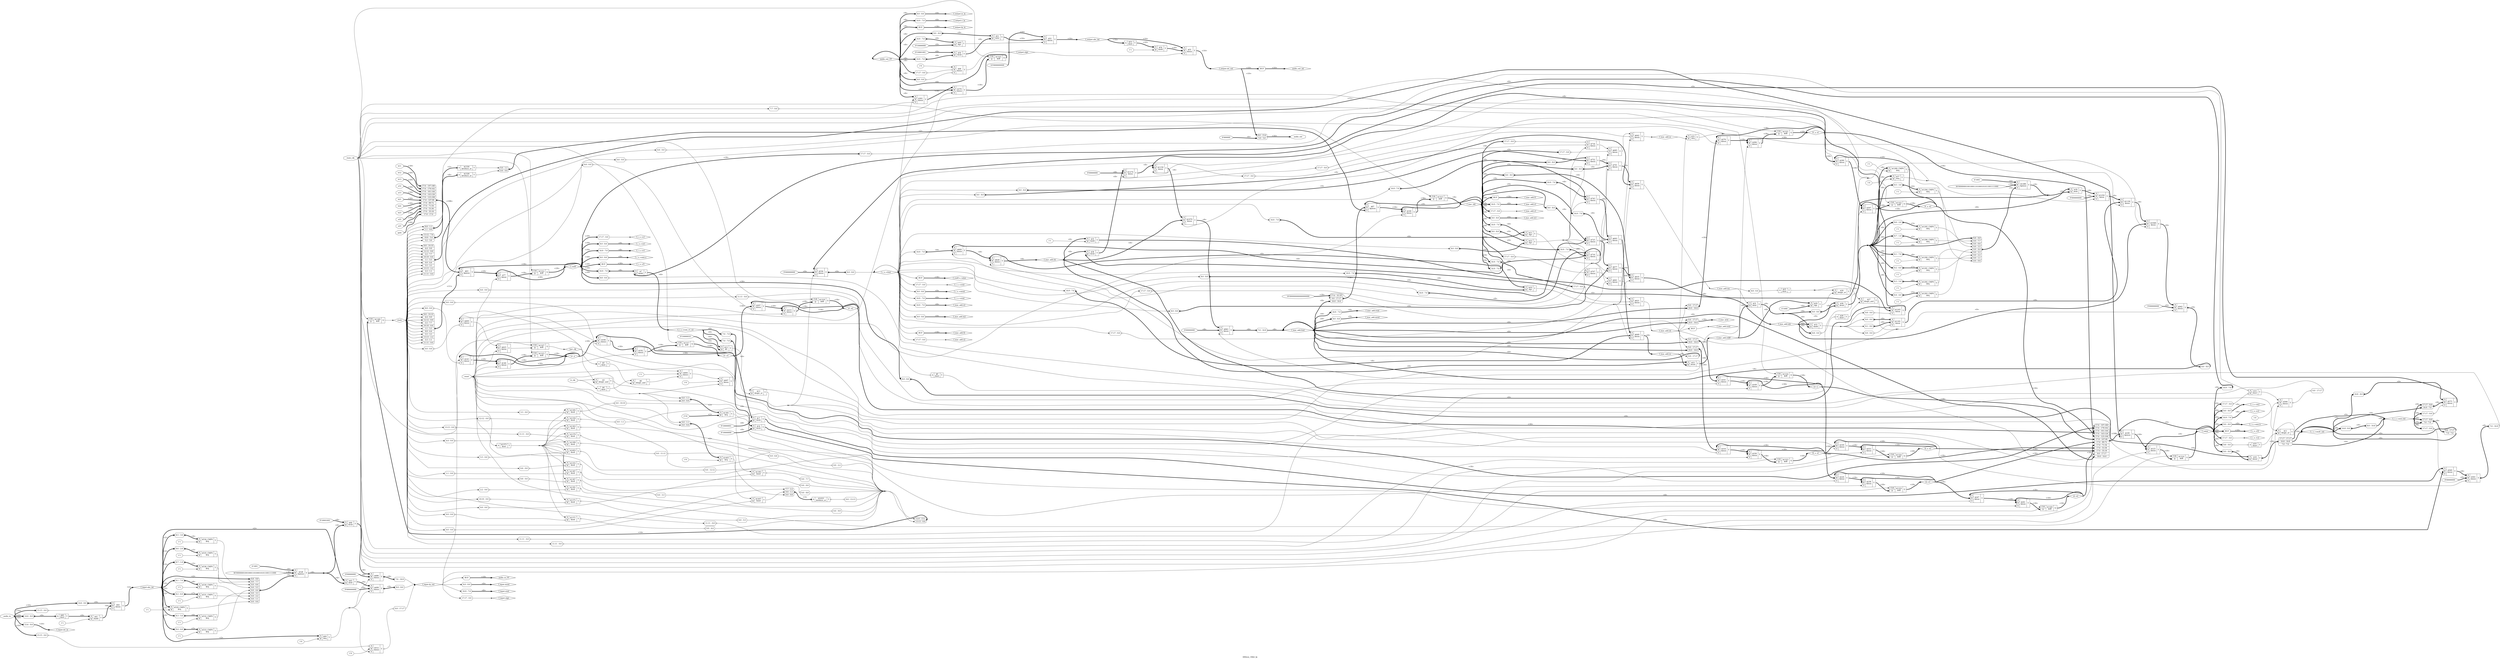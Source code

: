 digraph "IIR4sos_18bit_fp" {
label="IIR4sos_18bit_fp";
rankdir="LR";
remincross=true;
n2 [ shape=octagon, label="audio_out", color="black", fontcolor="black" ];
n3 [ shape=octagon, label="audio_in", color="black", fontcolor="black" ];
n4 [ shape=octagon, label="b11", color="black", fontcolor="black" ];
n5 [ shape=octagon, label="b12", color="black", fontcolor="black" ];
n6 [ shape=octagon, label="b13", color="black", fontcolor="black" ];
n7 [ shape=octagon, label="a12", color="black", fontcolor="black" ];
n8 [ shape=octagon, label="a13", color="black", fontcolor="black" ];
n9 [ shape=octagon, label="b21", color="black", fontcolor="black" ];
n10 [ shape=octagon, label="b22", color="black", fontcolor="black" ];
n11 [ shape=octagon, label="b23", color="black", fontcolor="black" ];
n12 [ shape=octagon, label="a22", color="black", fontcolor="black" ];
n13 [ shape=octagon, label="a23", color="black", fontcolor="black" ];
n14 [ shape=octagon, label="gain", color="black", fontcolor="black" ];
n15 [ shape=octagon, label="state_clk", color="black", fontcolor="black" ];
n16 [ shape=octagon, label="lr_clk", color="black", fontcolor="black" ];
n17 [ shape=octagon, label="reset", color="black", fontcolor="black" ];
n18 [ shape=diamond, label="f_mac_new", color="black", fontcolor="black" ];
n19 [ shape=diamond, label="f_coeff_x_value", color="black", fontcolor="black" ];
n20 [ shape=diamond, label="f_coeff", color="black", fontcolor="black" ];
n21 [ shape=diamond, label="f_mac_old", color="black", fontcolor="black" ];
n22 [ shape=diamond, label="f_value", color="black", fontcolor="black" ];
n23 [ shape=diamond, label="x1_n", color="black", fontcolor="black" ];
n24 [ shape=diamond, label="x2_n", color="black", fontcolor="black" ];
n25 [ shape=diamond, label="x1_n1", color="black", fontcolor="black" ];
n26 [ shape=diamond, label="x1_n2", color="black", fontcolor="black" ];
n27 [ shape=diamond, label="x2_n1", color="black", fontcolor="black" ];
n28 [ shape=diamond, label="x2_n2", color="black", fontcolor="black" ];
n29 [ shape=diamond, label="f1_y_n1", color="black", fontcolor="black" ];
n30 [ shape=diamond, label="f1_y_n2", color="black", fontcolor="black" ];
n31 [ shape=diamond, label="f2_y_n1", color="black", fontcolor="black" ];
n32 [ shape=diamond, label="f2_y_n2", color="black", fontcolor="black" ];
n33 [ shape=diamond, label="audio_out_int", color="black", fontcolor="black" ];
n34 [ shape=diamond, label="audio_out_FP", color="black", fontcolor="black" ];
n35 [ shape=diamond, label="audio_in_FP", color="black", fontcolor="black" ];
n36 [ shape=diamond, label="f_c_x_v.f2", color="black", fontcolor="black" ];
n37 [ shape=diamond, label="last_clk", color="black", fontcolor="black" ];
n62 [ shape=diamond, label="f_c_x_v.fout", color="black", fontcolor="black" ];
n63 [ shape=diamond, label="f_c_x_v.sout", color="black", fontcolor="black" ];
n64 [ shape=diamond, label="f_c_x_v.mout", color="black", fontcolor="black" ];
n65 [ shape=diamond, label="f_c_x_v.eout", color="black", fontcolor="black" ];
n66 [ shape=diamond, label="f_c_x_v.s1", color="black", fontcolor="black" ];
n68 [ shape=diamond, label="f_c_x_v.s2", color="black", fontcolor="black" ];
n70 [ shape=diamond, label="f_c_x_v.m1", color="black", fontcolor="black" ];
n72 [ shape=diamond, label="f_c_x_v.m2", color="black", fontcolor="black" ];
n74 [ shape=diamond, label="f_c_x_v.e1", color="black", fontcolor="black" ];
n76 [ shape=diamond, label="f_c_x_v.e2", color="black", fontcolor="black" ];
n78 [ shape=diamond, label="f_c_x_v.sum_e1_e2", color="black", fontcolor="black" ];
n80 [ shape=diamond, label="f_c_x_v.mult_out", color="black", fontcolor="black" ];
n113 [ shape=diamond, label="f_input.mout", color="black", fontcolor="black" ];
n114 [ shape=diamond, label="f_input.eout", color="black", fontcolor="black" ];
n116 [ shape=diamond, label="f_mac_add.f1", color="black", fontcolor="black" ];
n117 [ shape=diamond, label="f_input.int_in", color="black", fontcolor="black" ];
n118 [ shape=diamond, label="f_c_x_v.mm.b", color="black", fontcolor="black" ];
n119 [ shape=diamond, label="f_output.abs_int", color="black", fontcolor="black" ];
n120 [ shape=diamond, label="f_c_x_v.mm.a", color="black", fontcolor="black" ];
n121 [ shape=diamond, label="f_input.fp_out", color="black", fontcolor="black" ];
n122 [ shape=diamond, label="f_input.abs_int", color="black", fontcolor="black" ];
n123 [ shape=diamond, label="f_input.sign", color="black", fontcolor="black" ];
n138 [ shape=diamond, label="state", color="black", fontcolor="black" ];
n143 [ shape=diamond, label="f_mac_add.ms", color="black", fontcolor="black" ];
n155 [ shape=diamond, label="f_mac_add.mb", color="black", fontcolor="black" ];
n156 [ shape=diamond, label="f_mac_add.ediff", color="black", fontcolor="black" ];
n159 [ shape=diamond, label="f_mac_add.e2", color="black", fontcolor="black" ];
n160 [ shape=diamond, label="f_mac_add.m2", color="black", fontcolor="black" ];
n162 [ shape=diamond, label="f_mac_add.e1", color="black", fontcolor="black" ];
n163 [ shape=diamond, label="f_mac_add.f2", color="black", fontcolor="black" ];
n164 [ shape=diamond, label="f_c_x_v.mm.out", color="black", fontcolor="black" ];
n165 [ shape=diamond, label="f_mac_add.fout", color="black", fontcolor="black" ];
n166 [ shape=diamond, label="f_mac_add.sout", color="black", fontcolor="black" ];
n168 [ shape=diamond, label="f_mac_add.mout", color="black", fontcolor="black" ];
n169 [ shape=diamond, label="f_mac_add.eout", color="black", fontcolor="black" ];
n170 [ shape=diamond, label="f_mac_add.s1", color="black", fontcolor="black" ];
n171 [ shape=diamond, label="f_mac_add.s2", color="black", fontcolor="black" ];
n173 [ shape=diamond, label="f_mac_add.m1", color="black", fontcolor="black" ];
n177 [ shape=diamond, label="f_mac_add.ss", color="black", fontcolor="black" ];
n178 [ shape=diamond, label="f_mac_add.eb", color="black", fontcolor="black" ];
n179 [ shape=diamond, label="f_mac_add.es", color="black", fontcolor="black" ];
n180 [ shape=diamond, label="f_mac_add.sb", color="black", fontcolor="black" ];
n182 [ shape=diamond, label="f_output.sign", color="black", fontcolor="black" ];
n183 [ shape=diamond, label="f_c_x_v.f1", color="black", fontcolor="black" ];
n184 [ shape=diamond, label="f_output.int_out", color="black", fontcolor="black" ];
n185 [ shape=diamond, label="f_output.fp_in", color="black", fontcolor="black" ];
n186 [ shape=diamond, label="f_output.m_in", color="black", fontcolor="black" ];
n187 [ shape=diamond, label="f_output.e_in", color="black", fontcolor="black" ];
c206 [ shape=record, label="{{<p203> A|<p204> B}|$1407\n$and|{<p205> Y}}" ];
x0 [ shape=record, style=rounded, label="<s0> 0:0 - 0:0 " ];
x0:e -> c206:p204:w [arrowhead=odiamond, arrowtail=odiamond, dir=both, color="black", label=""];
c207 [ shape=record, label="{{<p203> A|<p204> B}|$3\n$logic_and|{<p205> Y}}" ];
c208 [ shape=record, label="{{<p203> A}|$4\n$not|{<p205> Y}}" ];
c209 [ shape=record, label="{{<p203> A}|$5\n$not|{<p205> Y}}" ];
c210 [ shape=record, label="{{<p203> A|<p204> B}|$6\n$logic_and|{<p205> Y}}" ];
c211 [ shape=record, label="{{<p203> A}|$1410\n$reduce_or|{<p205> Y}}" ];
x1 [ shape=record, style=rounded, label="<s2> 7:7 - 2:2 |<s1> 0:0 - 1:1 |<s0> 0:0 - 0:0 " ];
x1:e -> c211:p203:w [arrowhead=odiamond, arrowtail=odiamond, dir=both, color="black", style="setlinewidth(3)", label="<3>"];
x2 [ shape=record, style=rounded, label="<s0> 0:0 - 13:13 " ];
c211:p205:e -> x2:w [arrowhead=odiamond, arrowtail=odiamond, dir=both, color="black", label=""];
c213 [ shape=record, label="{{<p203> A|<p204> B|<p212> S}|$63\n$pmux|{<p205> Y}}" ];
x3 [ shape=record, style=rounded, label="<s10> 17:0 - 197:180 |<s9> 17:0 - 179:162 |<s8> 17:0 - 161:144 |<s7> 17:0 - 143:126 |<s6> 17:0 - 125:108 |<s5> 17:0 - 107:90 |<s4> 17:0 - 89:72 |<s3> 17:0 - 71:54 |<s2> 17:0 - 53:36 |<s1> 17:0 - 35:18 |<s0> 17:0 - 17:0 " ];
x3:e -> c213:p204:w [arrowhead=odiamond, arrowtail=odiamond, dir=both, color="black", style="setlinewidth(3)", label="<198>"];
x4 [ shape=record, style=rounded, label="<s10> 8:8 - 10:10 |<s9> 4:4 - 9:9 |<s8> 12:12 - 8:8 |<s7> 2:2 - 7:7 |<s6> 10:10 - 6:6 |<s5> 1:1 - 5:5 |<s4> 9:9 - 4:4 |<s3> 5:5 - 3:3 |<s2> 13:13 - 2:2 |<s1> 3:3 - 1:1 |<s0> 11:11 - 0:0 " ];
x4:e -> c213:p212:w [arrowhead=odiamond, arrowtail=odiamond, dir=both, color="black", style="setlinewidth(3)", label="<11>"];
c214 [ shape=record, label="{{<p203> A|<p204> B|<p212> S}|$77\n$mux|{<p205> Y}}" ];
v6 [ label="18'000000000000000000" ];
c215 [ shape=record, label="{{<p203> A|<p204> B|<p212> S}|$87\n$pmux|{<p205> Y}}" ];
x5 [ shape=record, style=rounded, label="<s2> 17:0 - 35:18 |<s1> 0:0 - 17:17 |<s0> 16:0 - 16:0 " ];
x5:e -> c215:p204:w [arrowhead=odiamond, arrowtail=odiamond, dir=both, color="black", style="setlinewidth(3)", label="<36>"];
x7 [ shape=record, style=rounded, label="<s1> 0:0 - 1:1 |<s0> 0:0 - 0:0 " ];
x7:e -> c215:p212:w [arrowhead=odiamond, arrowtail=odiamond, dir=both, color="black", style="setlinewidth(3)", label="<2>"];
c216 [ shape=record, label="{{<p203> A|<p204> B|<p212> S}|$100\n$mux|{<p205> Y}}" ];
c217 [ shape=record, label="{{<p203> A|<p204> B|<p212> S}|$109\n$pmux|{<p205> Y}}" ];
x8 [ shape=record, style=rounded, label="<s11> 17:0 - 197:180 |<s10> 17:0 - 179:162 |<s9> 17:0 - 161:144 |<s8> 17:0 - 143:126 |<s7> 17:0 - 125:108 |<s6> 17:0 - 107:90 |<s5> 17:0 - 89:72 |<s4> 17:0 - 71:54 |<s3> 17:0 - 53:36 |<s2> 17:0 - 35:18 |<s1> 0:0 - 17:17 |<s0> 16:0 - 16:0 " ];
x8:e -> c217:p204:w [arrowhead=odiamond, arrowtail=odiamond, dir=both, color="black", style="setlinewidth(3)", label="<198>"];
x9 [ shape=record, style=rounded, label="<s10> 8:8 - 10:10 |<s9> 4:4 - 9:9 |<s8> 12:12 - 8:8 |<s7> 2:2 - 7:7 |<s6> 10:10 - 6:6 |<s5> 1:1 - 5:5 |<s4> 9:9 - 4:4 |<s3> 5:5 - 3:3 |<s2> 13:13 - 2:2 |<s1> 3:3 - 1:1 |<s0> 11:11 - 0:0 " ];
x9:e -> c217:p212:w [arrowhead=odiamond, arrowtail=odiamond, dir=both, color="black", style="setlinewidth(3)", label="<11>"];
c218 [ shape=record, label="{{<p203> A|<p204> B|<p212> S}|$123\n$mux|{<p205> Y}}" ];
c219 [ shape=record, label="{{<p203> A|<p204> B|<p212> S}|$143\n$mux|{<p205> Y}}" ];
x10 [ shape=record, style=rounded, label="<s0> 8:8 - 0:0 " ];
x10:e -> c219:p212:w [arrowhead=odiamond, arrowtail=odiamond, dir=both, color="black", label=""];
c220 [ shape=record, label="{{<p203> A|<p204> B|<p212> S}|$146\n$mux|{<p205> Y}}" ];
c221 [ shape=record, label="{{<p203> A|<p204> B|<p212> S}|$161\n$mux|{<p205> Y}}" ];
x11 [ shape=record, style=rounded, label="<s1> 0:0 - 17:17 |<s0> 16:0 - 16:0 " ];
x11:e -> c221:p204:w [arrowhead=odiamond, arrowtail=odiamond, dir=both, color="black", style="setlinewidth(3)", label="<18>"];
x12 [ shape=record, style=rounded, label="<s0> 6:6 - 0:0 " ];
x12:e -> c221:p212:w [arrowhead=odiamond, arrowtail=odiamond, dir=both, color="black", label=""];
c222 [ shape=record, label="{{<p203> A|<p204> B|<p212> S}|$169\n$mux|{<p205> Y}}" ];
c223 [ shape=record, label="{{<p203> A|<p204> B|<p212> S}|$184\n$mux|{<p205> Y}}" ];
x13 [ shape=record, style=rounded, label="<s0> 6:6 - 0:0 " ];
x13:e -> c223:p212:w [arrowhead=odiamond, arrowtail=odiamond, dir=both, color="black", label=""];
c224 [ shape=record, label="{{<p203> A|<p204> B|<p212> S}|$192\n$mux|{<p205> Y}}" ];
c225 [ shape=record, label="{{<p203> A|<p204> B|<p212> S}|$207\n$mux|{<p205> Y}}" ];
x14 [ shape=record, style=rounded, label="<s0> 6:6 - 0:0 " ];
x14:e -> c225:p212:w [arrowhead=odiamond, arrowtail=odiamond, dir=both, color="black", label=""];
c226 [ shape=record, label="{{<p203> A|<p204> B|<p212> S}|$215\n$mux|{<p205> Y}}" ];
c227 [ shape=record, label="{{<p203> A|<p204> B|<p212> S}|$224\n$mux|{<p205> Y}}" ];
x15 [ shape=record, style=rounded, label="<s0> 11:11 - 0:0 " ];
x15:e -> c227:p212:w [arrowhead=odiamond, arrowtail=odiamond, dir=both, color="black", label=""];
c228 [ shape=record, label="{{<p203> A|<p204> B|<p212> S}|$238\n$mux|{<p205> Y}}" ];
c229 [ shape=record, label="{{<p203> A|<p204> B|<p212> S}|$247\n$mux|{<p205> Y}}" ];
x16 [ shape=record, style=rounded, label="<s0> 11:11 - 0:0 " ];
x16:e -> c229:p212:w [arrowhead=odiamond, arrowtail=odiamond, dir=both, color="black", label=""];
c230 [ shape=record, label="{{<p203> A|<p204> B|<p212> S}|$261\n$mux|{<p205> Y}}" ];
c231 [ shape=record, label="{{<p203> A|<p204> B|<p212> S}|$276\n$mux|{<p205> Y}}" ];
x17 [ shape=record, style=rounded, label="<s1> 0:0 - 17:17 |<s0> 16:0 - 16:0 " ];
x17:e -> c231:p204:w [arrowhead=odiamond, arrowtail=odiamond, dir=both, color="black", style="setlinewidth(3)", label="<18>"];
x18 [ shape=record, style=rounded, label="<s0> 6:6 - 0:0 " ];
x18:e -> c231:p212:w [arrowhead=odiamond, arrowtail=odiamond, dir=both, color="black", label=""];
c232 [ shape=record, label="{{<p203> A|<p204> B|<p212> S}|$284\n$mux|{<p205> Y}}" ];
c233 [ shape=record, label="{{<p203> A|<p204> B|<p212> S}|$299\n$mux|{<p205> Y}}" ];
x19 [ shape=record, style=rounded, label="<s0> 6:6 - 0:0 " ];
x19:e -> c233:p212:w [arrowhead=odiamond, arrowtail=odiamond, dir=both, color="black", label=""];
c234 [ shape=record, label="{{<p203> A|<p204> B|<p212> S}|$307\n$mux|{<p205> Y}}" ];
c235 [ shape=record, label="{{<p203> A|<p204> B|<p212> S}|$316\n$mux|{<p205> Y}}" ];
x20 [ shape=record, style=rounded, label="<s1> 0:0 - 17:17 |<s0> 16:0 - 16:0 " ];
x20:e -> c235:p204:w [arrowhead=odiamond, arrowtail=odiamond, dir=both, color="black", style="setlinewidth(3)", label="<18>"];
x21 [ shape=record, style=rounded, label="<s0> 11:11 - 0:0 " ];
x21:e -> c235:p212:w [arrowhead=odiamond, arrowtail=odiamond, dir=both, color="black", label=""];
c236 [ shape=record, label="{{<p203> A|<p204> B|<p212> S}|$330\n$mux|{<p205> Y}}" ];
c237 [ shape=record, label="{{<p203> A|<p204> B|<p212> S}|$339\n$mux|{<p205> Y}}" ];
x22 [ shape=record, style=rounded, label="<s0> 11:11 - 0:0 " ];
x22:e -> c237:p212:w [arrowhead=odiamond, arrowtail=odiamond, dir=both, color="black", label=""];
c238 [ shape=record, label="{{<p203> A|<p204> B|<p212> S}|$353\n$mux|{<p205> Y}}" ];
c239 [ shape=record, label="{{<p203> A|<p204> B|<p212> S}|$361\n$mux|{<p205> Y}}" ];
x23 [ shape=record, style=rounded, label="<s0> 7:7 - 0:0 " ];
x23:e -> c239:p212:w [arrowhead=odiamond, arrowtail=odiamond, dir=both, color="black", label=""];
c240 [ shape=record, label="{{<p203> A|<p204> B|<p212> S}|$376\n$mux|{<p205> Y}}" ];
c241 [ shape=record, label="{{<p203> A|<p204> B}|$7\n$add|{<p205> Y}}" ];
x24 [ shape=record, style=rounded, label="<s0> 16:9 - 7:0 " ];
x24:e -> c241:p203:w [arrowhead=odiamond, arrowtail=odiamond, dir=both, color="black", style="setlinewidth(3)", label="<8>"];
x25 [ shape=record, style=rounded, label="<s0> 16:9 - 7:0 " ];
x25:e -> c241:p204:w [arrowhead=odiamond, arrowtail=odiamond, dir=both, color="black", style="setlinewidth(3)", label="<8>"];
v26 [ label="8'10000010" ];
c242 [ shape=record, label="{{<p203> A|<p204> B}|$12\n$lt|{<p205> Y}}" ];
v27 [ label="1'1" ];
c243 [ shape=record, label="{{<p203> A|<p204> B|<p212> S}|$404\n$mux|{<p205> Y}}" ];
v28 [ label="1'0" ];
c244 [ shape=record, label="{{<p203> A|<p204> B|<p212> S}|$407\n$mux|{<p205> Y}}" ];
c245 [ shape=record, label="{{<p203> A|<p204> B|<p212> S}|$409\n$mux|{<p205> Y}}" ];
x29 [ shape=record, style=rounded, label="<s0> 0:0 - 0:0 " ];
x29:e -> c245:p212:w [arrowhead=odiamond, arrowtail=odiamond, dir=both, color="black", label=""];
c246 [ shape=record, label="{{<p203> A|<p204> B|<p212> S}|$425\n$mux|{<p205> Y}}" ];
c247 [ shape=record, label="{{<p203> A|<p204> B}|$13\n$logic_or|{<p205> Y}}" ];
c248 [ shape=record, label="{{<p203> A}|$10\n$not|{<p205> Y}}" ];
x30 [ shape=record, style=rounded, label="<s0> 8:8 - 0:0 " ];
x30:e -> c248:p203:w [arrowhead=odiamond, arrowtail=odiamond, dir=both, color="black", label=""];
c249 [ shape=record, label="{{<p203> A|<p204> B}|$11\n$logic_or|{<p205> Y}}" ];
c250 [ shape=record, label="{{<p203> A}|$9\n$not|{<p205> Y}}" ];
x31 [ shape=record, style=rounded, label="<s0> 8:8 - 0:0 " ];
x31:e -> c250:p203:w [arrowhead=odiamond, arrowtail=odiamond, dir=both, color="black", label=""];
c251 [ shape=record, label="{{<p203> A|<p204> B}|$14\n$xor|{<p205> Y}}" ];
x32 [ shape=record, style=rounded, label="<s0> 17:17 - 0:0 " ];
x32:e -> c251:p203:w [arrowhead=odiamond, arrowtail=odiamond, dir=both, color="black", label=""];
x33 [ shape=record, style=rounded, label="<s0> 17:17 - 0:0 " ];
x33:e -> c251:p204:w [arrowhead=odiamond, arrowtail=odiamond, dir=both, color="black", label=""];
v35 [ label="8'10000000" ];
c252 [ shape=record, label="{{<p203> A|<p204> B}|$16\n$sub|{<p205> Y}}" ];
x34 [ shape=record, style=rounded, label="<s0> 7:0 - 7:0 " ];
x34:e -> c252:p203:w [arrowhead=odiamond, arrowtail=odiamond, dir=both, color="black", style="setlinewidth(3)", label="<8>"];
v37 [ label="8'10000001" ];
c253 [ shape=record, label="{{<p203> A|<p204> B}|$17\n$sub|{<p205> Y}}" ];
x36 [ shape=record, style=rounded, label="<s0> 7:0 - 7:0 " ];
x36:e -> c253:p203:w [arrowhead=odiamond, arrowtail=odiamond, dir=both, color="black", style="setlinewidth(3)", label="<8>"];
v38 [ label="9'000000000" ];
c254 [ shape=record, label="{{<p203> A|<p204> B|<p212> S}|$556\n$mux|{<p205> Y}}" ];
x39 [ shape=record, style=rounded, label="<s0> 8:0 - 8:0 " ];
c254:p205:e -> x39:w [arrowhead=odiamond, arrowtail=odiamond, dir=both, color="black", style="setlinewidth(3)", label="<9>"];
c255 [ shape=record, label="{{<p203> A|<p204> B}|$18\n$mul|{<p205> Y}}" ];
x40 [ shape=record, style=rounded, label="<s0> 8:0 - 8:0 " ];
x40:e -> c255:p203:w [arrowhead=odiamond, arrowtail=odiamond, dir=both, color="black", style="setlinewidth(3)", label="<9>"];
x41 [ shape=record, style=rounded, label="<s0> 8:0 - 8:0 " ];
x41:e -> c255:p204:w [arrowhead=odiamond, arrowtail=odiamond, dir=both, color="black", style="setlinewidth(3)", label="<9>"];
x42 [ shape=record, style=rounded, label="<s2> 17:17 - 17:17 |<s1> 16:8 - 16:8 |<s0> 7:0 - 7:0 " ];
c255:p205:e -> x42:w [arrowhead=odiamond, arrowtail=odiamond, dir=both, color="black", style="setlinewidth(3)", label="<18>"];
v44 [ label="1'1" ];
c256 [ shape=record, label="{{<p203> A|<p204> B}|$1296_CMP0\n$eq|{<p205> Y}}" ];
x43 [ shape=record, style=rounded, label="<s0> 8:7 - 1:0 " ];
x43:e -> c256:p203:w [arrowhead=odiamond, arrowtail=odiamond, dir=both, color="black", style="setlinewidth(3)", label="<2>"];
v46 [ label="1'1" ];
c257 [ shape=record, label="{{<p203> A|<p204> B}|$1294_CMP0\n$eq|{<p205> Y}}" ];
x45 [ shape=record, style=rounded, label="<s0> 8:5 - 3:0 " ];
x45:e -> c257:p203:w [arrowhead=odiamond, arrowtail=odiamond, dir=both, color="black", style="setlinewidth(3)", label="<4>"];
v48 [ label="1'1" ];
c258 [ shape=record, label="{{<p203> A|<p204> B}|$1291_CMP0\n$eq|{<p205> Y}}" ];
x47 [ shape=record, style=rounded, label="<s0> 8:2 - 6:0 " ];
x47:e -> c258:p203:w [arrowhead=odiamond, arrowtail=odiamond, dir=both, color="black", style="setlinewidth(3)", label="<7>"];
v50 [ label="1'1" ];
c259 [ shape=record, label="{{<p203> A|<p204> B}|$1292_CMP0\n$eq|{<p205> Y}}" ];
x49 [ shape=record, style=rounded, label="<s0> 8:3 - 5:0 " ];
x49:e -> c259:p203:w [arrowhead=odiamond, arrowtail=odiamond, dir=both, color="black", style="setlinewidth(3)", label="<6>"];
v52 [ label="1'1" ];
c260 [ shape=record, label="{{<p203> A|<p204> B}|$1293_CMP0\n$eq|{<p205> Y}}" ];
x51 [ shape=record, style=rounded, label="<s0> 8:4 - 4:0 " ];
x51:e -> c260:p203:w [arrowhead=odiamond, arrowtail=odiamond, dir=both, color="black", style="setlinewidth(3)", label="<5>"];
v54 [ label="1'1" ];
c261 [ shape=record, label="{{<p203> A|<p204> B}|$1295_CMP0\n$eq|{<p205> Y}}" ];
x53 [ shape=record, style=rounded, label="<s0> 8:6 - 2:0 " ];
x53:e -> c261:p203:w [arrowhead=odiamond, arrowtail=odiamond, dir=both, color="black", style="setlinewidth(3)", label="<3>"];
c262 [ shape=record, label="{{<p203> A|<p204> B|<p212> S}|$669\n$mux|{<p205> Y}}" ];
x55 [ shape=record, style=rounded, label="<s0> 16:9 - 7:0 " ];
x55:e -> c262:p204:w [arrowhead=odiamond, arrowtail=odiamond, dir=both, color="black", style="setlinewidth(3)", label="<8>"];
c263 [ shape=record, label="{{<p203> A|<p204> B|<p212> S}|$649\n$mux|{<p205> Y}}" ];
x56 [ shape=record, style=rounded, label="<s0> 16:9 - 7:0 " ];
x56:e -> c263:p204:w [arrowhead=odiamond, arrowtail=odiamond, dir=both, color="black", style="setlinewidth(3)", label="<8>"];
c264 [ shape=record, label="{{<p203> A|<p204> B|<p212> S}|$642\n$mux|{<p205> Y}}" ];
x57 [ shape=record, style=rounded, label="<s0> 17:17 - 0:0 " ];
x57:e -> c264:p204:w [arrowhead=odiamond, arrowtail=odiamond, dir=both, color="black", label=""];
c265 [ shape=record, label="{{<p203> A|<p204> B|<p212> S}|$635\n$mux|{<p205> Y}}" ];
x58 [ shape=record, style=rounded, label="<s0> 8:0 - 8:0 " ];
x58:e -> c265:p204:w [arrowhead=odiamond, arrowtail=odiamond, dir=both, color="black", style="setlinewidth(3)", label="<9>"];
c266 [ shape=record, label="{{<p203> A}|$1373\n$not|{<p205> Y}}" ];
c267 [ shape=record, label="{{<p203> A|<p204> B}|$39\n$shl|{<p205> Y}}" ];
c268 [ shape=record, label="{{<p203> A|<p204> B}|$38\n$sub|{<p205> Y}}" ];
v59 [ label="1'0" ];
c269 [ shape=record, label="{{<p203> A|<p204> B}|$37\n$eq|{<p205> Y}}" ];
c270 [ shape=record, label="{{<p203> A|<p204> B}|$31\n$shr|{<p205> Y}}" ];
c271 [ shape=record, label="{{<p203> A|<p204> B}|$33\n$add|{<p205> Y}}" ];
c272 [ shape=record, label="{{<p203> A|<p204> B}|$32\n$eq|{<p205> Y}}" ];
c273 [ shape=record, label="{{<p203> A|<p204> B|<p212> S}|$677\n$mux|{<p205> Y}}" ];
x60 [ shape=record, style=rounded, label="<s0> 8:0 - 8:0 " ];
x60:e -> c273:p204:w [arrowhead=odiamond, arrowtail=odiamond, dir=both, color="black", style="setlinewidth(3)", label="<9>"];
c274 [ shape=record, label="{{<p203> A|<p204> B|<p212> S}|$693\n$mux|{<p205> Y}}" ];
x61 [ shape=record, style=rounded, label="<s0> 16:9 - 7:0 " ];
x61:e -> c274:p204:w [arrowhead=odiamond, arrowtail=odiamond, dir=both, color="black", style="setlinewidth(3)", label="<8>"];
c275 [ shape=record, label="{{<p203> A|<p204> B|<p212> S}|$685\n$mux|{<p205> Y}}" ];
x62 [ shape=record, style=rounded, label="<s0> 17:17 - 0:0 " ];
x62:e -> c275:p204:w [arrowhead=odiamond, arrowtail=odiamond, dir=both, color="black", label=""];
c276 [ shape=record, label="{{<p203> A|<p204> B}|$36\n$sub|{<p205> Y}}" ];
x63 [ shape=record, style=rounded, label="<s0> 8:0 - 8:0 " ];
x63:e -> c276:p204:w [arrowhead=odiamond, arrowtail=odiamond, dir=both, color="black", style="setlinewidth(3)", label="<9>"];
v64 [ label="1'1" ];
c277 [ shape=record, label="{{<p203> A|<p204> B}|$35\n$add|{<p205> Y}}" ];
c281 [ shape=record, label="{{<p278> CLK|<p279> D}|$1349\n$dff|{<p280> Q}}" ];
x65 [ shape=record, style=rounded, label="<s1> 12:0 - 13:1 |<s0> 13:13 - 0:0 " ];
x65:e -> c281:p279:w [arrowhead=odiamond, arrowtail=odiamond, dir=both, color="black", style="setlinewidth(3)", label="<14>"];
c282 [ shape=record, label="{{<p203> A|<p204> B}|$30\n$logic_or|{<p205> Y}}" ];
v66 [ label="4'1000" ];
c283 [ shape=record, label="{{<p203> A|<p204> B}|$29\n$gt|{<p205> Y}}" ];
v67 [ label="8'00000000" ];
c284 [ shape=record, label="{{<p203> A|<p204> B|<p212> S}|$561\n$mux|{<p205> Y}}" ];
x68 [ shape=record, style=rounded, label="<s0> 7:0 - 16:9 " ];
c284:p205:e -> x68:w [arrowhead=odiamond, arrowtail=odiamond, dir=both, color="black", style="setlinewidth(3)", label="<8>"];
c285 [ shape=record, label="{{<p203> A|<p204> B|<p212> S}|$656\n$mux|{<p205> Y}}" ];
x69 [ shape=record, style=rounded, label="<s0> 8:0 - 8:0 " ];
x69:e -> c285:p204:w [arrowhead=odiamond, arrowtail=odiamond, dir=both, color="black", style="setlinewidth(3)", label="<9>"];
v70 [ label="1'0" ];
c286 [ shape=record, label="{{<p203> A|<p204> B|<p212> S}|$566\n$mux|{<p205> Y}}" ];
x71 [ shape=record, style=rounded, label="<s0> 0:0 - 17:17 " ];
c286:p205:e -> x71:w [arrowhead=odiamond, arrowtail=odiamond, dir=both, color="black", label=""];
c287 [ shape=record, label="{{<p203> A|<p204> B|<p212> S}|$569\n$mux|{<p205> Y}}" ];
x72 [ shape=record, style=rounded, label="<s0> 17:17 - 0:0 " ];
x72:e -> c287:p212:w [arrowhead=odiamond, arrowtail=odiamond, dir=both, color="black", label=""];
c288 [ shape=record, label="{{<p203> A|<p204> B|<p212> S}|$575\n$mux|{<p205> Y}}" ];
x73 [ shape=record, style=rounded, label="<s0> 16:8 - 8:0 " ];
x73:e -> c288:p203:w [arrowhead=odiamond, arrowtail=odiamond, dir=both, color="black", style="setlinewidth(3)", label="<9>"];
x74 [ shape=record, style=rounded, label="<s1> 17:17 - 8:8 |<s0> 16:9 - 7:0 " ];
x74:e -> c288:p204:w [arrowhead=odiamond, arrowtail=odiamond, dir=both, color="black", style="setlinewidth(3)", label="<9>"];
x75 [ shape=record, style=rounded, label="<s0> 17:17 - 0:0 " ];
x75:e -> c288:p212:w [arrowhead=odiamond, arrowtail=odiamond, dir=both, color="black", label=""];
c289 [ shape=record, label="{{<p203> A|<p204> B}|$1355\n$and|{<p205> Y}}" ];
x76 [ shape=record, style=rounded, label="<s0> 6:6 - 0:0 " ];
x76:e -> c289:p204:w [arrowhead=odiamond, arrowtail=odiamond, dir=both, color="black", label=""];
x77 [ shape=record, style=rounded, label="<s0> 0:0 - 0:0 " ];
c289:p205:e -> x77:w [arrowhead=odiamond, arrowtail=odiamond, dir=both, color="black", label=""];
c290 [ shape=record, label="{{<p203> A|<p204> B|<p212> S}|$621\n$mux|{<p205> Y}}" ];
x78 [ shape=record, style=rounded, label="<s0> 17:17 - 0:0 " ];
x78:e -> c290:p204:w [arrowhead=odiamond, arrowtail=odiamond, dir=both, color="black", label=""];
c291 [ shape=record, label="{{<p203> A|<p204> B}|$27\n$logic_and|{<p205> Y}}" ];
c292 [ shape=record, label="{{<p203> A|<p204> B|<p212> S}|$661\n$mux|{<p205> Y}}" ];
x79 [ shape=record, style=rounded, label="<s0> 17:17 - 0:0 " ];
x79:e -> c292:p204:w [arrowhead=odiamond, arrowtail=odiamond, dir=both, color="black", label=""];
c293 [ shape=record, label="{{<p203> A|<p204> B}|$1363\n$and|{<p205> Y}}" ];
x80 [ shape=record, style=rounded, label="<s0> 13:13 - 0:0 " ];
x80:e -> c293:p204:w [arrowhead=odiamond, arrowtail=odiamond, dir=both, color="black", label=""];
x81 [ shape=record, style=rounded, label="<s0> 0:0 - 2:2 " ];
c293:p205:e -> x81:w [arrowhead=odiamond, arrowtail=odiamond, dir=both, color="black", label=""];
v82 [ label="1'1" ];
c294 [ shape=record, label="{{<p203> A|<p204> B}|$41\n$add|{<p205> Y}}" ];
c295 [ shape=record, label="{{<p203> A}|$26\n$not|{<p205> Y}}" ];
x83 [ shape=record, style=rounded, label="<s0> 8:8 - 0:0 " ];
x83:e -> c295:p203:w [arrowhead=odiamond, arrowtail=odiamond, dir=both, color="black", label=""];
c296 [ shape=record, label="{{<p203> A}|$40\n$not|{<p205> Y}}" ];
x84 [ shape=record, style=rounded, label="<s0> 14:6 - 8:0 " ];
x84:e -> c296:p203:w [arrowhead=odiamond, arrowtail=odiamond, dir=both, color="black", style="setlinewidth(3)", label="<9>"];
c297 [ shape=record, label="{{<p203> A|<p204> B|<p212> S}|$42\n$mux|{<p205> Y}}" ];
x85 [ shape=record, style=rounded, label="<s0> 14:6 - 8:0 " ];
x85:e -> c297:p203:w [arrowhead=odiamond, arrowtail=odiamond, dir=both, color="black", style="setlinewidth(3)", label="<9>"];
x86 [ shape=record, style=rounded, label="<s0> 15:15 - 0:0 " ];
x86:e -> c297:p212:w [arrowhead=odiamond, arrowtail=odiamond, dir=both, color="black", label=""];
v87 [ label="1'0" ];
c298 [ shape=record, label="{{<p203> A|<p204> B}|$44\n$eq|{<p205> Y}}" ];
c299 [ shape=record, label="{{<p203> A|<p204> B}|$45\n$shl|{<p205> Y}}" ];
v88 [ label="8'10001001" ];
c300 [ shape=record, label="{{<p203> A|<p204> B}|$46\n$sub|{<p205> Y}}" ];
v89 [ label="8'00000000" ];
c301 [ shape=record, label="{{<p203> A|<p204> B|<p212> S}|$486\n$mux|{<p205> Y}}" ];
x90 [ shape=record, style=rounded, label="<s0> 7:0 - 16:9 " ];
c301:p205:e -> x90:w [arrowhead=odiamond, arrowtail=odiamond, dir=both, color="black", style="setlinewidth(3)", label="<8>"];
v92 [ label="1'0" ];
c302 [ shape=record, label="{{<p203> A|<p204> B|<p212> S}|$512\n$mux|{<p205> Y}}" ];
x91 [ shape=record, style=rounded, label="<s0> 15:15 - 0:0 " ];
x91:e -> c302:p203:w [arrowhead=odiamond, arrowtail=odiamond, dir=both, color="black", label=""];
x93 [ shape=record, style=rounded, label="<s0> 0:0 - 17:17 " ];
c302:p205:e -> x93:w [arrowhead=odiamond, arrowtail=odiamond, dir=both, color="black", label=""];
v94 [ label="8'00000000" ];
c303 [ shape=record, label="{{<p203> A|<p204> B|<p212> S}|$1274\n$mux|{<p205> Y}}" ];
c304 [ shape=record, label="{{<p203> A|<p204> B|<p212> S}|$628\n$mux|{<p205> Y}}" ];
x95 [ shape=record, style=rounded, label="<s0> 16:9 - 7:0 " ];
x95:e -> c304:p204:w [arrowhead=odiamond, arrowtail=odiamond, dir=both, color="black", style="setlinewidth(3)", label="<8>"];
v96 [ label="9'000000000" ];
c305 [ shape=record, label="{{<p203> A|<p204> B|<p212> S}|$1250\n$mux|{<p205> Y}}" ];
v97 [ label="4'1001" ];
v98 [ label="36'000000010010001101000101011001111000" ];
c306 [ shape=record, label="{{<p203> A|<p204> B|<p212> S}|$1288\n$pmux|{<p205> Y}}" ];
x99 [ shape=record, style=rounded, label="<s8> 8:8 - 8:8 |<s7> 0:0 - 7:7 |<s6> 0:0 - 6:6 |<s5> 0:0 - 5:5 |<s4> 0:0 - 4:4 |<s3> 0:0 - 3:3 |<s2> 0:0 - 2:2 |<s1> 0:0 - 1:1 |<s0> 0:0 - 0:0 " ];
x99:e -> c306:p212:w [arrowhead=odiamond, arrowtail=odiamond, dir=both, color="black", style="setlinewidth(3)", label="<9>"];
v100 [ label="9'000000000" ];
c307 [ shape=record, label="{{<p203> A|<p204> B|<p212> S}|$499\n$mux|{<p205> Y}}" ];
x101 [ shape=record, style=rounded, label="<s0> 8:0 - 8:0 " ];
c307:p205:e -> x101:w [arrowhead=odiamond, arrowtail=odiamond, dir=both, color="black", style="setlinewidth(3)", label="<9>"];
c308 [ shape=record, label="{{<p203> A|<p204> B|<p212> S}|$1181\n$mux|{<p205> Y}}" ];
x102 [ shape=record, style=rounded, label="<s0> 8:0 - 8:0 " ];
x102:e -> c308:p203:w [arrowhead=odiamond, arrowtail=odiamond, dir=both, color="black", style="setlinewidth(3)", label="<9>"];
x103 [ shape=record, style=rounded, label="<s0> 9:1 - 8:0 " ];
x103:e -> c308:p204:w [arrowhead=odiamond, arrowtail=odiamond, dir=both, color="black", style="setlinewidth(3)", label="<9>"];
x104 [ shape=record, style=rounded, label="<s0> 9:9 - 0:0 " ];
x104:e -> c308:p212:w [arrowhead=odiamond, arrowtail=odiamond, dir=both, color="black", label=""];
c309 [ shape=record, label="{{<p203> A|<p204> B|<p212> S}|$1205\n$mux|{<p205> Y}}" ];
x105 [ shape=record, style=rounded, label="<s0> 9:9 - 0:0 " ];
x105:e -> c309:p212:w [arrowhead=odiamond, arrowtail=odiamond, dir=both, color="black", label=""];
c310 [ shape=record, label="{{<p203> A|<p204> B|<p212> S}|$1159\n$mux|{<p205> Y}}" ];
v106 [ label="1'1" ];
c311 [ shape=record, label="{{<p203> A|<p204> B}|$1289_CMP0\n$eq|{<p205> Y}}" ];
c312 [ shape=record, label="{{<p203> A}|$1330\n$reduce_or|{<p205> Y}}" ];
x107 [ shape=record, style=rounded, label="<s1> 8:8 - 1:1 |<s0> 1:1 - 0:0 " ];
x107:e -> c312:p203:w [arrowhead=odiamond, arrowtail=odiamond, dir=both, color="black", style="setlinewidth(3)", label="<2>"];
v108 [ label="8'00000000" ];
c313 [ shape=record, label="{{<p203> A|<p204> B|<p212> S}|$963\n$mux|{<p205> Y}}" ];
x109 [ shape=record, style=rounded, label="<s0> 7:0 - 16:9 " ];
c313:p205:e -> x109:w [arrowhead=odiamond, arrowtail=odiamond, dir=both, color="black", style="setlinewidth(3)", label="<8>"];
c314 [ shape=record, label="{{<p203> A|<p204> B|<p212> S}|$1070\n$mux|{<p205> Y}}" ];
v110 [ label="9'000000000" ];
c315 [ shape=record, label="{{<p203> A|<p204> B|<p212> S}|$942\n$mux|{<p205> Y}}" ];
x111 [ shape=record, style=rounded, label="<s0> 8:0 - 8:0 " ];
c315:p205:e -> x111:w [arrowhead=odiamond, arrowtail=odiamond, dir=both, color="black", style="setlinewidth(3)", label="<9>"];
c316 [ shape=record, label="{{<p203> A|<p204> B|<p212> S}|$1136\n$mux|{<p205> Y}}" ];
c317 [ shape=record, label="{{<p203> A|<p204> B|<p212> S}|$743\n$mux|{<p205> Y}}" ];
x112 [ shape=record, style=rounded, label="<s0> 16:9 - 7:0 " ];
x112:e -> c317:p203:w [arrowhead=odiamond, arrowtail=odiamond, dir=both, color="black", style="setlinewidth(3)", label="<8>"];
x113 [ shape=record, style=rounded, label="<s0> 16:9 - 7:0 " ];
x113:e -> c317:p204:w [arrowhead=odiamond, arrowtail=odiamond, dir=both, color="black", style="setlinewidth(3)", label="<8>"];
c318 [ shape=record, label="{{<p203> A|<p204> B|<p212> S}|$1048\n$mux|{<p205> Y}}" ];
c319 [ shape=record, label="{{<p203> A}|$1328\n$reduce_or|{<p205> Y}}" ];
x114 [ shape=record, style=rounded, label="<s2> 13:12 - 7:6 |<s1> 10:9 - 5:4 |<s0> 5:2 - 3:0 " ];
x114:e -> c319:p203:w [arrowhead=odiamond, arrowtail=odiamond, dir=both, color="black", style="setlinewidth(3)", label="<8>"];
c320 [ shape=record, label="{{<p203> A|<p204> B|<p212> S}|$734\n$mux|{<p205> Y}}" ];
x115 [ shape=record, style=rounded, label="<s0> 17:17 - 0:0 " ];
x115:e -> c320:p203:w [arrowhead=odiamond, arrowtail=odiamond, dir=both, color="black", label=""];
x116 [ shape=record, style=rounded, label="<s0> 17:17 - 0:0 " ];
x116:e -> c320:p204:w [arrowhead=odiamond, arrowtail=odiamond, dir=both, color="black", label=""];
c321 [ shape=record, label="{{<p203> A|<p204> B|<p212> S}|$752\n$mux|{<p205> Y}}" ];
x117 [ shape=record, style=rounded, label="<s0> 8:0 - 8:0 " ];
x117:e -> c321:p203:w [arrowhead=odiamond, arrowtail=odiamond, dir=both, color="black", style="setlinewidth(3)", label="<9>"];
x118 [ shape=record, style=rounded, label="<s0> 8:0 - 8:0 " ];
x118:e -> c321:p204:w [arrowhead=odiamond, arrowtail=odiamond, dir=both, color="black", style="setlinewidth(3)", label="<9>"];
v120 [ label="1'1" ];
c322 [ shape=record, label="{{<p203> A|<p204> B}|$1290_CMP0\n$eq|{<p205> Y}}" ];
x119 [ shape=record, style=rounded, label="<s0> 8:1 - 7:0 " ];
x119:e -> c322:p203:w [arrowhead=odiamond, arrowtail=odiamond, dir=both, color="black", style="setlinewidth(3)", label="<8>"];
c323 [ shape=record, label="{{<p203> A|<p204> B|<p212> S}|$725\n$mux|{<p205> Y}}" ];
x121 [ shape=record, style=rounded, label="<s0> 8:0 - 8:0 " ];
x121:e -> c323:p203:w [arrowhead=odiamond, arrowtail=odiamond, dir=both, color="black", style="setlinewidth(3)", label="<9>"];
x122 [ shape=record, style=rounded, label="<s0> 8:0 - 8:0 " ];
x122:e -> c323:p204:w [arrowhead=odiamond, arrowtail=odiamond, dir=both, color="black", style="setlinewidth(3)", label="<9>"];
v123 [ label="1'1" ];
c324 [ shape=record, label="{{<p203> A|<p204> B}|$529_CMP0\n$eq|{<p205> Y}}" ];
c325 [ shape=record, label="{{<p203> A|<p204> B|<p212> S}|$716\n$mux|{<p205> Y}}" ];
x124 [ shape=record, style=rounded, label="<s0> 16:9 - 7:0 " ];
x124:e -> c325:p203:w [arrowhead=odiamond, arrowtail=odiamond, dir=both, color="black", style="setlinewidth(3)", label="<8>"];
x125 [ shape=record, style=rounded, label="<s0> 16:9 - 7:0 " ];
x125:e -> c325:p204:w [arrowhead=odiamond, arrowtail=odiamond, dir=both, color="black", style="setlinewidth(3)", label="<8>"];
v126 [ label="4'1001" ];
v127 [ label="36'000000010010001101000101011001111000" ];
c326 [ shape=record, label="{{<p203> A|<p204> B|<p212> S}|$528\n$pmux|{<p205> Y}}" ];
x128 [ shape=record, style=rounded, label="<s8> 8:8 - 8:8 |<s7> 0:0 - 7:7 |<s6> 0:0 - 6:6 |<s5> 0:0 - 5:5 |<s4> 0:0 - 4:4 |<s3> 0:0 - 3:3 |<s2> 0:0 - 2:2 |<s1> 0:0 - 1:1 |<s0> 0:0 - 0:0 " ];
x128:e -> c326:p212:w [arrowhead=odiamond, arrowtail=odiamond, dir=both, color="black", style="setlinewidth(3)", label="<9>"];
c327 [ shape=record, label="{{<p203> A|<p204> B|<p212> S}|$707\n$mux|{<p205> Y}}" ];
x129 [ shape=record, style=rounded, label="<s0> 17:17 - 0:0 " ];
x129:e -> c327:p203:w [arrowhead=odiamond, arrowtail=odiamond, dir=both, color="black", label=""];
x130 [ shape=record, style=rounded, label="<s0> 17:17 - 0:0 " ];
x130:e -> c327:p204:w [arrowhead=odiamond, arrowtail=odiamond, dir=both, color="black", label=""];
v132 [ label="1'1" ];
c328 [ shape=record, label="{{<p203> A|<p204> B}|$530_CMP0\n$eq|{<p205> Y}}" ];
x131 [ shape=record, style=rounded, label="<s0> 8:1 - 7:0 " ];
x131:e -> c328:p203:w [arrowhead=odiamond, arrowtail=odiamond, dir=both, color="black", style="setlinewidth(3)", label="<8>"];
c329 [ shape=record, label="{{<p203> A|<p204> B|<p212> S}|$701\n$mux|{<p205> Y}}" ];
x133 [ shape=record, style=rounded, label="<s0> 8:0 - 8:0 " ];
x133:e -> c329:p204:w [arrowhead=odiamond, arrowtail=odiamond, dir=both, color="black", style="setlinewidth(3)", label="<9>"];
v135 [ label="1'1" ];
c330 [ shape=record, label="{{<p203> A|<p204> B}|$531_CMP0\n$eq|{<p205> Y}}" ];
x134 [ shape=record, style=rounded, label="<s0> 8:2 - 6:0 " ];
x134:e -> c330:p203:w [arrowhead=odiamond, arrowtail=odiamond, dir=both, color="black", style="setlinewidth(3)", label="<7>"];
v137 [ label="1'1" ];
c331 [ shape=record, label="{{<p203> A|<p204> B}|$532_CMP0\n$eq|{<p205> Y}}" ];
x136 [ shape=record, style=rounded, label="<s0> 8:3 - 5:0 " ];
x136:e -> c331:p203:w [arrowhead=odiamond, arrowtail=odiamond, dir=both, color="black", style="setlinewidth(3)", label="<6>"];
c332 [ shape=record, label="{{<p278> CLK|<p279> D}|$1312\n$dff|{<p280> Q}}" ];
c333 [ shape=record, label="{{<p278> CLK|<p279> D}|$1313\n$dff|{<p280> Q}}" ];
c334 [ shape=record, label="{{<p278> CLK|<p279> D}|$1314\n$dff|{<p280> Q}}" ];
c335 [ shape=record, label="{{<p278> CLK|<p279> D}|$1315\n$dff|{<p280> Q}}" ];
c336 [ shape=record, label="{{<p278> CLK|<p279> D}|$1316\n$dff|{<p280> Q}}" ];
c337 [ shape=record, label="{{<p278> CLK|<p279> D}|$1317\n$dff|{<p280> Q}}" ];
c338 [ shape=record, label="{{<p278> CLK|<p279> D}|$1318\n$dff|{<p280> Q}}" ];
c339 [ shape=record, label="{{<p278> CLK|<p279> D}|$1319\n$dff|{<p280> Q}}" ];
c340 [ shape=record, label="{{<p278> CLK|<p279> D}|$1320\n$dff|{<p280> Q}}" ];
c341 [ shape=record, label="{{<p278> CLK|<p279> D}|$1321\n$dff|{<p280> Q}}" ];
c342 [ shape=record, label="{{<p278> CLK|<p279> D}|$1322\n$dff|{<p280> Q}}" ];
c343 [ shape=record, label="{{<p278> CLK|<p279> D}|$1323\n$dff|{<p280> Q}}" ];
c344 [ shape=record, label="{{<p278> CLK|<p279> D}|$1324\n$dff|{<p280> Q}}" ];
c345 [ shape=record, label="{{<p278> CLK|<p279> D}|$1325\n$dff|{<p280> Q}}" ];
c346 [ shape=record, label="{{<p278> CLK|<p279> D}|$1327\n$dff|{<p280> Q}}" ];
c347 [ shape=record, label="{{<p203> A|<p204> B}|$1359\n$and|{<p205> Y}}" ];
x138 [ shape=record, style=rounded, label="<s0> 12:12 - 0:0 " ];
x138:e -> c347:p204:w [arrowhead=odiamond, arrowtail=odiamond, dir=both, color="black", label=""];
x139 [ shape=record, style=rounded, label="<s0> 0:0 - 1:1 " ];
c347:p205:e -> x139:w [arrowhead=odiamond, arrowtail=odiamond, dir=both, color="black", label=""];
v141 [ label="1'1" ];
c348 [ shape=record, label="{{<p203> A|<p204> B}|$533_CMP0\n$eq|{<p205> Y}}" ];
x140 [ shape=record, style=rounded, label="<s0> 8:4 - 4:0 " ];
x140:e -> c348:p203:w [arrowhead=odiamond, arrowtail=odiamond, dir=both, color="black", style="setlinewidth(3)", label="<5>"];
v143 [ label="1'1" ];
c349 [ shape=record, label="{{<p203> A|<p204> B}|$534_CMP0\n$eq|{<p205> Y}}" ];
x142 [ shape=record, style=rounded, label="<s0> 8:5 - 3:0 " ];
x142:e -> c349:p203:w [arrowhead=odiamond, arrowtail=odiamond, dir=both, color="black", style="setlinewidth(3)", label="<4>"];
v145 [ label="1'1" ];
c350 [ shape=record, label="{{<p203> A|<p204> B}|$535_CMP0\n$eq|{<p205> Y}}" ];
x144 [ shape=record, style=rounded, label="<s0> 8:6 - 2:0 " ];
x144:e -> c350:p203:w [arrowhead=odiamond, arrowtail=odiamond, dir=both, color="black", style="setlinewidth(3)", label="<3>"];
v147 [ label="1'1" ];
c351 [ shape=record, label="{{<p203> A|<p204> B}|$536_CMP0\n$eq|{<p205> Y}}" ];
x146 [ shape=record, style=rounded, label="<s0> 8:7 - 1:0 " ];
x146:e -> c351:p203:w [arrowhead=odiamond, arrowtail=odiamond, dir=both, color="black", style="setlinewidth(3)", label="<2>"];
c352 [ shape=record, label="{{<p203> A|<p204> B}|$1367\n$and|{<p205> Y}}" ];
x148 [ shape=record, style=rounded, label="<s0> 8:8 - 0:0 " ];
x148:e -> c352:p204:w [arrowhead=odiamond, arrowtail=odiamond, dir=both, color="black", label=""];
x149 [ shape=record, style=rounded, label="<s0> 0:0 - 3:3 " ];
c352:p205:e -> x149:w [arrowhead=odiamond, arrowtail=odiamond, dir=both, color="black", label=""];
c353 [ shape=record, label="{{<p203> A}|$25\n$not|{<p205> Y}}" ];
x150 [ shape=record, style=rounded, label="<s0> 8:8 - 0:0 " ];
x150:e -> c353:p203:w [arrowhead=odiamond, arrowtail=odiamond, dir=both, color="black", label=""];
c354 [ shape=record, label="{{<p203> A|<p204> B}|$1371\n$and|{<p205> Y}}" ];
x151 [ shape=record, style=rounded, label="<s0> 9:9 - 0:0 " ];
x151:e -> c354:p204:w [arrowhead=odiamond, arrowtail=odiamond, dir=both, color="black", label=""];
x152 [ shape=record, style=rounded, label="<s0> 0:0 - 4:4 " ];
c354:p205:e -> x152:w [arrowhead=odiamond, arrowtail=odiamond, dir=both, color="black", label=""];
c355 [ shape=record, label="{{<p203> A|<p204> B}|$1375\n$and|{<p205> Y}}" ];
x153 [ shape=record, style=rounded, label="<s0> 10:10 - 0:0 " ];
x153:e -> c355:p204:w [arrowhead=odiamond, arrowtail=odiamond, dir=both, color="black", label=""];
x154 [ shape=record, style=rounded, label="<s0> 0:0 - 5:5 " ];
c355:p205:e -> x154:w [arrowhead=odiamond, arrowtail=odiamond, dir=both, color="black", label=""];
c356 [ shape=record, label="{{<p203> A|<p204> B}|$23\n$sub|{<p205> Y}}" ];
c357 [ shape=record, label="{{<p203> A|<p204> B}|$1379\n$and|{<p205> Y}}" ];
x155 [ shape=record, style=rounded, label="<s0> 11:11 - 0:0 " ];
x155:e -> c357:p204:w [arrowhead=odiamond, arrowtail=odiamond, dir=both, color="black", label=""];
x156 [ shape=record, style=rounded, label="<s0> 0:0 - 6:6 " ];
c357:p205:e -> x156:w [arrowhead=odiamond, arrowtail=odiamond, dir=both, color="black", label=""];
v158 [ label="2'10" ];
c358 [ shape=record, label="{{<p203> A|<p204> B}|$1381\n$eq|{<p205> Y}}" ];
x157 [ shape=record, style=rounded, label="<s1> 0:0 - 1:1 |<s0> 0:0 - 0:0 " ];
x157:e -> c358:p203:w [arrowhead=odiamond, arrowtail=odiamond, dir=both, color="black", style="setlinewidth(3)", label="<2>"];
c359 [ shape=record, label="{{<p203> A|<p204> B}|$1383\n$and|{<p205> Y}}" ];
x159 [ shape=record, style=rounded, label="<s0> 0:0 - 0:0 " ];
x159:e -> c359:p204:w [arrowhead=odiamond, arrowtail=odiamond, dir=both, color="black", label=""];
x160 [ shape=record, style=rounded, label="<s0> 0:0 - 7:7 " ];
c359:p205:e -> x160:w [arrowhead=odiamond, arrowtail=odiamond, dir=both, color="black", label=""];
c360 [ shape=record, label="{{<p203> A|<p204> B}|$22\n$gt|{<p205> Y}}" ];
x161 [ shape=record, style=rounded, label="<s0> 8:0 - 8:0 " ];
x161:e -> c360:p203:w [arrowhead=odiamond, arrowtail=odiamond, dir=both, color="black", style="setlinewidth(3)", label="<9>"];
x162 [ shape=record, style=rounded, label="<s0> 8:0 - 8:0 " ];
x162:e -> c360:p204:w [arrowhead=odiamond, arrowtail=odiamond, dir=both, color="black", style="setlinewidth(3)", label="<9>"];
v163 [ label="1'0" ];
c361 [ shape=record, label="{{<p203> A|<p204> B|<p212> S}|$48\n$mux|{<p205> Y}}" ];
x164 [ shape=record, style=rounded, label="<s0> 17:17 - 0:0 " ];
x164:e -> c361:p204:w [arrowhead=odiamond, arrowtail=odiamond, dir=both, color="black", label=""];
x165 [ shape=record, style=rounded, label="<s0> 8:8 - 0:0 " ];
x165:e -> c361:p212:w [arrowhead=odiamond, arrowtail=odiamond, dir=both, color="black", label=""];
c362 [ shape=record, label="{{<p203> A|<p204> B}|$1387\n$and|{<p205> Y}}" ];
x166 [ shape=record, style=rounded, label="<s0> 1:1 - 0:0 " ];
x166:e -> c362:p204:w [arrowhead=odiamond, arrowtail=odiamond, dir=both, color="black", label=""];
x167 [ shape=record, style=rounded, label="<s0> 0:0 - 8:8 " ];
c362:p205:e -> x167:w [arrowhead=odiamond, arrowtail=odiamond, dir=both, color="black", label=""];
v169 [ label="8'10000000" ];
c363 [ shape=record, label="{{<p203> A|<p204> B}|$49\n$gt|{<p205> Y}}" ];
x168 [ shape=record, style=rounded, label="<s0> 16:9 - 7:0 " ];
x168:e -> c363:p203:w [arrowhead=odiamond, arrowtail=odiamond, dir=both, color="black", style="setlinewidth(3)", label="<8>"];
c364 [ shape=record, label="{{<p203> A|<p204> B}|$21\n$gt|{<p205> Y}}" ];
x170 [ shape=record, style=rounded, label="<s0> 16:9 - 7:0 " ];
x170:e -> c364:p203:w [arrowhead=odiamond, arrowtail=odiamond, dir=both, color="black", style="setlinewidth(3)", label="<8>"];
x171 [ shape=record, style=rounded, label="<s0> 16:9 - 7:0 " ];
x171:e -> c364:p204:w [arrowhead=odiamond, arrowtail=odiamond, dir=both, color="black", style="setlinewidth(3)", label="<8>"];
c365 [ shape=record, label="{{<p203> A|<p204> B}|$1391\n$and|{<p205> Y}}" ];
x172 [ shape=record, style=rounded, label="<s0> 2:2 - 0:0 " ];
x172:e -> c365:p204:w [arrowhead=odiamond, arrowtail=odiamond, dir=both, color="black", label=""];
x173 [ shape=record, style=rounded, label="<s0> 0:0 - 9:9 " ];
c365:p205:e -> x173:w [arrowhead=odiamond, arrowtail=odiamond, dir=both, color="black", label=""];
v174 [ label="8'10001001" ];
c366 [ shape=record, label="{{<p203> A|<p204> B}|$50\n$sub|{<p205> Y}}" ];
x175 [ shape=record, style=rounded, label="<s0> 16:9 - 7:0 " ];
x175:e -> c366:p204:w [arrowhead=odiamond, arrowtail=odiamond, dir=both, color="black", style="setlinewidth(3)", label="<8>"];
c367 [ shape=record, label="{{<p203> A|<p204> B}|$20\n$gt|{<p205> Y}}" ];
x176 [ shape=record, style=rounded, label="<s0> 16:9 - 7:0 " ];
x176:e -> c367:p203:w [arrowhead=odiamond, arrowtail=odiamond, dir=both, color="black", style="setlinewidth(3)", label="<8>"];
x177 [ shape=record, style=rounded, label="<s0> 16:9 - 7:0 " ];
x177:e -> c367:p204:w [arrowhead=odiamond, arrowtail=odiamond, dir=both, color="black", style="setlinewidth(3)", label="<8>"];
c368 [ shape=record, label="{{<p203> A|<p204> B}|$51\n$shr|{<p205> Y}}" ];
x178 [ shape=record, style=rounded, label="<s0> 8:0 - 8:0 " ];
x178:e -> c368:p203:w [arrowhead=odiamond, arrowtail=odiamond, dir=both, color="black", style="setlinewidth(3)", label="<9>"];
c369 [ shape=record, label="{{<p203> A|<p204> B}|$1395\n$and|{<p205> Y}}" ];
x179 [ shape=record, style=rounded, label="<s0> 3:3 - 0:0 " ];
x179:e -> c369:p204:w [arrowhead=odiamond, arrowtail=odiamond, dir=both, color="black", label=""];
x180 [ shape=record, style=rounded, label="<s0> 0:0 - 10:10 " ];
c369:p205:e -> x180:w [arrowhead=odiamond, arrowtail=odiamond, dir=both, color="black", label=""];
v181 [ label="10'0000000000" ];
c370 [ shape=record, label="{{<p203> A|<p204> B|<p212> S}|$52\n$mux|{<p205> Y}}" ];
c371 [ shape=record, label="{{<p203> A}|$53\n$not|{<p205> Y}}" ];
c372 [ shape=record, label="{{<p203> A|<p204> B}|$1399\n$and|{<p205> Y}}" ];
x182 [ shape=record, style=rounded, label="<s0> 4:4 - 0:0 " ];
x182:e -> c372:p204:w [arrowhead=odiamond, arrowtail=odiamond, dir=both, color="black", label=""];
x183 [ shape=record, style=rounded, label="<s0> 0:0 - 11:11 " ];
c372:p205:e -> x183:w [arrowhead=odiamond, arrowtail=odiamond, dir=both, color="black", label=""];
v184 [ label="1'1" ];
c373 [ shape=record, label="{{<p203> A|<p204> B}|$54\n$add|{<p205> Y}}" ];
c374 [ shape=record, label="{{<p203> A|<p204> B|<p212> S}|$55\n$mux|{<p205> Y}}" ];
c375 [ shape=record, label="{{<p203> A|<p204> B}|$1403\n$and|{<p205> Y}}" ];
x185 [ shape=record, style=rounded, label="<s0> 5:5 - 0:0 " ];
x185:e -> c375:p204:w [arrowhead=odiamond, arrowtail=odiamond, dir=both, color="black", label=""];
x186 [ shape=record, style=rounded, label="<s0> 0:0 - 12:12 " ];
c375:p205:e -> x186:w [arrowhead=odiamond, arrowtail=odiamond, dir=both, color="black", label=""];
v188 [ label="1'0" ];
c376 [ shape=record, label="{{<p203> A|<p204> B}|$1405\n$eq|{<p205> Y}}" ];
x187 [ shape=record, style=rounded, label="<s1> 0:0 - 1:1 |<s0> 0:0 - 0:0 " ];
x187:e -> c376:p203:w [arrowhead=odiamond, arrowtail=odiamond, dir=both, color="black", style="setlinewidth(3)", label="<2>"];
v190 [ label="6'000000" ];
x189 [ shape=record, style=rounded, label="<s1> 9:0 - 15:6 |<s0> 5:0 - 5:0 " ];
x191 [ shape=record, style=rounded, label="<s1> 0:0 - 17:17 |<s0> 16:0 - 16:0 " ];
x192 [shape=box, style=rounded, label="BUF"];
x193 [shape=box, style=rounded, label="BUF"];
x194 [shape=box, style=rounded, label="BUF"];
x195 [shape=box, style=rounded, label="BUF"];
x196 [ shape=record, style=rounded, label="<s0> 17:17 - 0:0 " ];
x197 [ shape=record, style=rounded, label="<s0> 8:0 - 8:0 " ];
x198 [ shape=record, style=rounded, label="<s0> 16:9 - 7:0 " ];
x199 [ shape=record, style=rounded, label="<s0> 17:17 - 0:0 " ];
x200 [ shape=record, style=rounded, label="<s0> 17:17 - 0:0 " ];
x201 [ shape=record, style=rounded, label="<s0> 8:0 - 8:0 " ];
x202 [ shape=record, style=rounded, label="<s0> 8:0 - 8:0 " ];
x203 [ shape=record, style=rounded, label="<s0> 16:9 - 7:0 " ];
x204 [ shape=record, style=rounded, label="<s0> 16:9 - 7:0 " ];
x205 [ shape=record, style=rounded, label="<s1> 17:17 - 8:8 |<s0> 7:0 - 7:0 " ];
x206 [ shape=record, style=rounded, label="<s1> 8:8 - 17:17 |<s0> 7:0 - 7:0 " ];
x205:e -> x206:w [arrowhead=odiamond, arrowtail=odiamond, dir=both, color="black", style="setlinewidth(3)", label="<9>"];
x207 [ shape=record, style=rounded, label="<s0> 8:0 - 8:0 " ];
x208 [ shape=record, style=rounded, label="<s0> 16:9 - 7:0 " ];
x209 [shape=box, style=rounded, label="BUF"];
x210 [ shape=record, style=rounded, label="<s0> 15:6 - 9:0 " ];
x211 [ shape=record, style=rounded, label="<s0> 8:0 - 8:0 " ];
x212 [ shape=record, style=rounded, label="<s0> 8:0 - 8:0 " ];
x213 [ shape=record, style=rounded, label="<s0> 17:17 - 0:0 " ];
x214 [ shape=record, style=rounded, label="<s0> 16:9 - 7:0 " ];
x215 [ shape=record, style=rounded, label="<s0> 8:0 - 8:0 " ];
x216 [ shape=record, style=rounded, label="<s0> 16:9 - 7:0 " ];
x217 [shape=box, style=rounded, label="BUF"];
x218 [ shape=record, style=rounded, label="<s0> 16:8 - 8:0 " ];
x219 [ shape=record, style=rounded, label="<s0> 8:0 - 16:8 " ];
x218:e -> x219:w [arrowhead=odiamond, arrowtail=odiamond, dir=both, color="black", style="setlinewidth(3)", label="<9>"];
x220 [ shape=record, style=rounded, label="<s0> 0:0 - 17:17 " ];
x221 [shape=box, style=rounded, label="BUF"];
x222 [ shape=record, style=rounded, label="<s0> 8:0 - 8:0 " ];
x223 [ shape=record, style=rounded, label="<s0> 16:9 - 7:0 " ];
x224 [ shape=record, style=rounded, label="<s0> 17:17 - 0:0 " ];
x225 [ shape=record, style=rounded, label="<s0> 17:17 - 0:0 " ];
x226 [ shape=record, style=rounded, label="<s0> 8:0 - 8:0 " ];
x227 [shape=box, style=rounded, label="BUF"];
x228 [shape=box, style=rounded, label="BUF"];
x229 [ shape=record, style=rounded, label="<s0> 8:0 - 8:0 " ];
x230 [ shape=record, style=rounded, label="<s0> 16:9 - 7:0 " ];
n10:e -> x3:s4:w [color="black", style="setlinewidth(3)", label="<18>"];
c237:p205:e -> c238:p203:w [color="black", style="setlinewidth(3)", label="<18>"];
c295:p205:e -> c291:p204:w [color="black", label=""];
n102 [ shape=point ];
c247:p205:e -> n102:w [color="black", label=""];
n102:e -> c254:p212:w [color="black", label=""];
n102:e -> c284:p212:w [color="black", label=""];
n102:e -> c286:p212:w [color="black", label=""];
c239:p205:e -> c240:p203:w [color="black", style="setlinewidth(3)", label="<18>"];
c251:p205:e -> c286:p203:w [color="black", label=""];
c288:p205:e -> c254:p203:w [color="black", style="setlinewidth(3)", label="<9>"];
c287:p205:e -> c284:p203:w [color="black", style="setlinewidth(3)", label="<8>"];
c252:p205:e -> c287:p204:w [color="black", style="setlinewidth(3)", label="<8>"];
c253:p205:e -> c287:p203:w [color="black", style="setlinewidth(3)", label="<8>"];
c243:p205:e -> c244:p203:w [color="black", label=""];
n11:e -> x3:s3:w [color="black", style="setlinewidth(3)", label="<18>"];
c244:p205:e -> c245:p204:w [color="black", label=""];
c245:p205:e -> c246:p203:w [color="black", label=""];
c320:p205:e -> c275:p203:w [color="black", label=""];
x207:e -> n113:w [color="black", style="setlinewidth(3)", label="<9>"];
x208:e -> n114:w [color="black", style="setlinewidth(3)", label="<8>"];
n115 [ shape=point ];
c326:p205:e -> n115:w [color="black", style="setlinewidth(3)", label="<4>"];
n115:e -> c299:p204:w [color="black", style="setlinewidth(3)", label="<4>"];
n115:e -> c300:p204:w [color="black", style="setlinewidth(3)", label="<4>"];
x209:e:e -> n116:w [color="black", style="setlinewidth(3)", label="<18>"];
x210:e -> n117:w [color="black", style="setlinewidth(3)", label="<10>"];
x211:e -> n118:w [color="black", style="setlinewidth(3)", label="<9>"];
c370:p205:e -> n119:w [color="black", style="setlinewidth(3)", label="<10>"];
n119:e -> c371:p203:w [color="black", style="setlinewidth(3)", label="<10>"];
n119:e -> c374:p203:w [color="black", style="setlinewidth(3)", label="<10>"];
n12:e -> x3:s2:w [color="black", style="setlinewidth(3)", label="<18>"];
x212:e -> n120:w [color="black", style="setlinewidth(3)", label="<9>"];
x101:s0:e -> n121:w [color="black", label=""];
x90:s0:e -> n121:w [color="black", label=""];
x93:s0:e -> n121:w [color="black", label=""];
n121:e -> c219:p204:w [color="black", label=""];
n121:e -> x194:w:w [color="black", label=""];
n121:e -> x207:s0:w [color="black", label=""];
n121:e -> x208:s0:w [color="black", label=""];
n121:e -> x213:s0:w [color="black", label=""];
n121:e -> x8:s11:w [color="black", label=""];
c297:p205:e -> n122:w [color="black", style="setlinewidth(3)", label="<2>"];
n122:e -> c298:p203:w [color="black", style="setlinewidth(3)", label="<2>"];
n122:e -> c299:p203:w [color="black", style="setlinewidth(3)", label="<2>"];
n122:e -> c324:p203:w [color="black", style="setlinewidth(3)", label="<2>"];
n122:e -> x128:s8:w [color="black", style="setlinewidth(3)", label="<2>"];
n122:e -> x131:s0:w [color="black", style="setlinewidth(3)", label="<2>"];
n122:e -> x134:s0:w [color="black", style="setlinewidth(3)", label="<2>"];
n122:e -> x136:s0:w [color="black", style="setlinewidth(3)", label="<2>"];
n122:e -> x140:s0:w [color="black", style="setlinewidth(3)", label="<2>"];
n122:e -> x142:s0:w [color="black", style="setlinewidth(3)", label="<2>"];
n122:e -> x144:s0:w [color="black", style="setlinewidth(3)", label="<2>"];
n122:e -> x146:s0:w [color="black", style="setlinewidth(3)", label="<2>"];
x213:e -> n123:w [color="black", label=""];
c296:p205:e -> c294:p203:w [color="black", style="setlinewidth(3)", label="<9>"];
c294:p205:e -> c297:p204:w [color="black", style="setlinewidth(3)", label="<9>"];
n126 [ shape=point ];
c298:p205:e -> n126:w [color="black", label=""];
n126:e -> c301:p212:w [color="black", label=""];
n126:e -> c302:p212:w [color="black", label=""];
n126:e -> c307:p212:w [color="black", label=""];
c299:p205:e -> c307:p203:w [color="black", style="setlinewidth(3)", label="<9>"];
c262:p205:e -> c304:p203:w [color="black", style="setlinewidth(3)", label="<8>"];
n129 [ shape=point ];
c360:p205:e -> n129:w [color="black", label=""];
n129:e -> c317:p212:w [color="black", label=""];
n129:e -> c320:p212:w [color="black", label=""];
n129:e -> c321:p212:w [color="black", label=""];
n129:e -> c323:p212:w [color="black", label=""];
n129:e -> c325:p212:w [color="black", label=""];
n129:e -> c327:p212:w [color="black", label=""];
n13:e -> x3:s1:w [color="black", style="setlinewidth(3)", label="<18>"];
c327:p205:e -> c292:p203:w [color="black", label=""];
n131 [ shape=point ];
x139:s0:e -> n131:w [color="black", label=""];
x149:s0:e -> n131:w [color="black", label=""];
x152:s0:e -> n131:w [color="black", label=""];
x154:s0:e -> n131:w [color="black", label=""];
x156:s0:e -> n131:w [color="black", label=""];
x160:s0:e -> n131:w [color="black", label=""];
x167:s0:e -> n131:w [color="black", label=""];
x173:s0:e -> n131:w [color="black", label=""];
x180:s0:e -> n131:w [color="black", label=""];
x183:s0:e -> n131:w [color="black", label=""];
x186:s0:e -> n131:w [color="black", label=""];
x2:s0:e -> n131:w [color="black", label=""];
x77:s0:e -> n131:w [color="black", label=""];
x81:s0:e -> n131:w [color="black", label=""];
n131:e -> x65:s0:w [color="black", label=""];
n131:e -> x65:s1:w [color="black", label=""];
c274:p205:e -> c263:p203:w [color="black", style="setlinewidth(3)", label="<8>"];
c314:p205:e -> c313:p203:w [color="black", style="setlinewidth(3)", label="<8>"];
c317:p205:e -> c274:p203:w [color="black", style="setlinewidth(3)", label="<8>"];
c323:p205:e -> c273:p203:w [color="black", style="setlinewidth(3)", label="<9>"];
c275:p205:e -> c264:p203:w [color="black", label=""];
c329:p205:e -> c285:p203:w [color="black", style="setlinewidth(3)", label="<9>"];
c281:p280:e -> n138:w [color="black", label=""];
n138:e -> x0:s0:w [color="black", label=""];
n138:e -> x107:s0:w [color="black", label=""];
n138:e -> x107:s1:w [color="black", label=""];
n138:e -> x10:s0:w [color="black", label=""];
n138:e -> x114:s0:w [color="black", label=""];
n138:e -> x114:s1:w [color="black", label=""];
n138:e -> x114:s2:w [color="black", label=""];
n138:e -> x12:s0:w [color="black", label=""];
n138:e -> x138:s0:w [color="black", label=""];
n138:e -> x13:s0:w [color="black", label=""];
n138:e -> x148:s0:w [color="black", label=""];
n138:e -> x14:s0:w [color="black", label=""];
n138:e -> x151:s0:w [color="black", label=""];
n138:e -> x153:s0:w [color="black", label=""];
n138:e -> x155:s0:w [color="black", label=""];
n138:e -> x159:s0:w [color="black", label=""];
n138:e -> x15:s0:w [color="black", label=""];
n138:e -> x166:s0:w [color="black", label=""];
n138:e -> x16:s0:w [color="black", label=""];
n138:e -> x172:s0:w [color="black", label=""];
n138:e -> x179:s0:w [color="black", label=""];
n138:e -> x182:s0:w [color="black", label=""];
n138:e -> x185:s0:w [color="black", label=""];
n138:e -> x18:s0:w [color="black", label=""];
n138:e -> x19:s0:w [color="black", label=""];
n138:e -> x1:s2:w [color="black", label=""];
n138:e -> x21:s0:w [color="black", label=""];
n138:e -> x22:s0:w [color="black", label=""];
n138:e -> x23:s0:w [color="black", label=""];
n138:e -> x29:s0:w [color="black", label=""];
n138:e -> x4:s0:w [color="black", label=""];
n138:e -> x4:s1:w [color="black", label=""];
n138:e -> x4:s10:w [color="black", label=""];
n138:e -> x4:s2:w [color="black", label=""];
n138:e -> x4:s3:w [color="black", label=""];
n138:e -> x4:s4:w [color="black", label=""];
n138:e -> x4:s5:w [color="black", label=""];
n138:e -> x4:s6:w [color="black", label=""];
n138:e -> x4:s7:w [color="black", label=""];
n138:e -> x4:s8:w [color="black", label=""];
n138:e -> x4:s9:w [color="black", label=""];
n138:e -> x76:s0:w [color="black", label=""];
n138:e -> x80:s0:w [color="black", label=""];
n138:e -> x9:s0:w [color="black", label=""];
n138:e -> x9:s1:w [color="black", label=""];
n138:e -> x9:s10:w [color="black", label=""];
n138:e -> x9:s2:w [color="black", label=""];
n138:e -> x9:s3:w [color="black", label=""];
n138:e -> x9:s4:w [color="black", label=""];
n138:e -> x9:s5:w [color="black", label=""];
n138:e -> x9:s6:w [color="black", label=""];
n138:e -> x9:s7:w [color="black", label=""];
n138:e -> x9:s8:w [color="black", label=""];
n138:e -> x9:s9:w [color="black", label=""];
c273:p205:e -> c265:p203:w [color="black", style="setlinewidth(3)", label="<9>"];
n14:e -> x3:s0:w [color="black", style="setlinewidth(3)", label="<18>"];
c292:p205:e -> c290:p203:w [color="black", label=""];
n141 [ shape=point ];
c367:p205:e -> n141:w [color="black", label=""];
n141:e -> c263:p212:w [color="black", label=""];
n141:e -> c264:p212:w [color="black", label=""];
n141:e -> c265:p212:w [color="black", label=""];
n141:e -> c285:p212:w [color="black", label=""];
n141:e -> c290:p212:w [color="black", label=""];
n141:e -> c304:p212:w [color="black", label=""];
n142 [ shape=point ];
c364:p205:e -> n142:w [color="black", label=""];
n142:e -> c262:p212:w [color="black", label=""];
n142:e -> c273:p212:w [color="black", label=""];
n142:e -> c274:p212:w [color="black", label=""];
n142:e -> c275:p212:w [color="black", label=""];
n142:e -> c292:p212:w [color="black", label=""];
n142:e -> c329:p212:w [color="black", label=""];
c285:p205:e -> n143:w [color="black", label=""];
n143:e -> c270:p203:w [color="black", label=""];
n143:e -> x150:s0:w [color="black", label=""];
c300:p205:e -> c301:p203:w [color="black", style="setlinewidth(3)", label="<8>"];
n145 [ shape=point ];
c266:p205:e -> n145:w [color="black", label=""];
n145:e -> c289:p203:w [color="black", label=""];
n145:e -> c293:p203:w [color="black", label=""];
n145:e -> c347:p203:w [color="black", label=""];
n145:e -> c352:p203:w [color="black", label=""];
n145:e -> c354:p203:w [color="black", label=""];
n145:e -> c355:p203:w [color="black", label=""];
n145:e -> c357:p203:w [color="black", label=""];
n145:e -> c362:p203:w [color="black", label=""];
n145:e -> c365:p203:w [color="black", label=""];
n145:e -> c369:p203:w [color="black", label=""];
n145:e -> c372:p203:w [color="black", label=""];
n145:e -> c375:p203:w [color="black", label=""];
c324:p205:e -> x128:s0:w [color="black", label=""];
c328:p205:e -> x128:s1:w [color="black", label=""];
c330:p205:e -> x128:s2:w [color="black", label=""];
c331:p205:e -> x128:s3:w [color="black", label=""];
n15:e -> c281:p278:w [color="black", label=""];
n15:e -> c332:p278:w [color="black", label=""];
n15:e -> c333:p278:w [color="black", label=""];
n15:e -> c334:p278:w [color="black", label=""];
n15:e -> c335:p278:w [color="black", label=""];
n15:e -> c336:p278:w [color="black", label=""];
n15:e -> c337:p278:w [color="black", label=""];
n15:e -> c338:p278:w [color="black", label=""];
n15:e -> c339:p278:w [color="black", label=""];
n15:e -> c340:p278:w [color="black", label=""];
n15:e -> c341:p278:w [color="black", label=""];
n15:e -> c342:p278:w [color="black", label=""];
n15:e -> c343:p278:w [color="black", label=""];
n15:e -> c344:p278:w [color="black", label=""];
n15:e -> c345:p278:w [color="black", label=""];
n15:e -> c346:p278:w [color="black", label=""];
c348:p205:e -> x128:s4:w [color="black", label=""];
c349:p205:e -> x128:s5:w [color="black", label=""];
n152 [ shape=point ];
c291:p205:e -> n152:w [color="black", label=""];
n152:e -> c313:p212:w [color="black", label=""];
n152:e -> c315:p212:w [color="black", label=""];
c350:p205:e -> x128:s6:w [color="black", label=""];
c351:p205:e -> x128:s7:w [color="black", label=""];
c265:p205:e -> n155:w [color="black", style="setlinewidth(3)", label="<9>"];
n155:e -> c271:p203:w [color="black", style="setlinewidth(3)", label="<9>"];
n155:e -> c276:p203:w [color="black", style="setlinewidth(3)", label="<9>"];
n155:e -> c318:p204:w [color="black", style="setlinewidth(3)", label="<9>"];
n155:e -> x83:s0:w [color="black", style="setlinewidth(3)", label="<9>"];
c356:p205:e -> n156:w [color="black", style="setlinewidth(3)", label="<8>"];
n156:e -> c270:p204:w [color="black", style="setlinewidth(3)", label="<8>"];
n156:e -> c283:p203:w [color="black", style="setlinewidth(3)", label="<8>"];
c318:p205:e -> c315:p203:w [color="black", style="setlinewidth(3)", label="<9>"];
c316:p205:e -> c318:p203:w [color="black", style="setlinewidth(3)", label="<9>"];
x214:e -> n159:w [color="black", style="setlinewidth(3)", label="<8>"];
n16:e -> c207:p203:w [color="black", label=""];
n16:e -> c208:p203:w [color="black", label=""];
x215:e -> n160:w [color="black", style="setlinewidth(3)", label="<9>"];
c268:p205:e -> c303:p203:w [color="black", style="setlinewidth(3)", label="<8>"];
x216:e -> n162:w [color="black", style="setlinewidth(3)", label="<8>"];
x217:e:e -> n163:w [color="black", style="setlinewidth(3)", label="<18>"];
x219:s0:e -> n164:w [color="black", style="setlinewidth(3)", label="<9>"];
x42:s0:e -> n164:w [color="black", style="setlinewidth(3)", label="<9>"];
x42:s2:e -> n164:w [color="black", style="setlinewidth(3)", label="<9>"];
n164:e -> x205:s0:w [color="black", style="setlinewidth(3)", label="<9>"];
n164:e -> x205:s1:w [color="black", style="setlinewidth(3)", label="<9>"];
n164:e -> x72:s0:w [color="black", style="setlinewidth(3)", label="<9>"];
n164:e -> x74:s1:w [color="black", style="setlinewidth(3)", label="<9>"];
n164:e -> x75:s0:w [color="black", style="setlinewidth(3)", label="<9>"];
x109:s0:e -> n165:w [color="black", style="setlinewidth(3)", label="<8>"];
x111:s0:e -> n165:w [color="black", style="setlinewidth(3)", label="<8>"];
x220:s0:e -> n165:w [color="black", style="setlinewidth(3)", label="<8>"];
n165:e -> x11:s0:w [color="black", style="setlinewidth(3)", label="<8>"];
n165:e -> x17:s0:w [color="black", style="setlinewidth(3)", label="<8>"];
n165:e -> x191:s0:w [color="black", style="setlinewidth(3)", label="<8>"];
n165:e -> x20:s0:w [color="black", style="setlinewidth(3)", label="<8>"];
n165:e -> x222:s0:w [color="black", style="setlinewidth(3)", label="<8>"];
n165:e -> x223:s0:w [color="black", style="setlinewidth(3)", label="<8>"];
n165:e -> x5:s0:w [color="black", style="setlinewidth(3)", label="<8>"];
n165:e -> x8:s0:w [color="black", style="setlinewidth(3)", label="<8>"];
x221:e:e -> n166:w [color="black", label=""];
n167 [ shape=point ];
c306:p205:e -> n167:w [color="black", style="setlinewidth(3)", label="<4>"];
n167:e -> c267:p204:w [color="black", style="setlinewidth(3)", label="<4>"];
n167:e -> c268:p204:w [color="black", style="setlinewidth(3)", label="<4>"];
x222:e -> n168:w [color="black", style="setlinewidth(3)", label="<9>"];
x223:e -> n169:w [color="black", style="setlinewidth(3)", label="<8>"];
n17:e -> c214:p212:w [color="black", label=""];
n17:e -> c216:p212:w [color="black", label=""];
n17:e -> c218:p212:w [color="black", label=""];
n17:e -> c220:p212:w [color="black", label=""];
n17:e -> c222:p212:w [color="black", label=""];
n17:e -> c224:p212:w [color="black", label=""];
n17:e -> c226:p212:w [color="black", label=""];
n17:e -> c228:p212:w [color="black", label=""];
n17:e -> c230:p212:w [color="black", label=""];
n17:e -> c232:p212:w [color="black", label=""];
n17:e -> c234:p212:w [color="black", label=""];
n17:e -> c236:p212:w [color="black", label=""];
n17:e -> c238:p212:w [color="black", label=""];
n17:e -> c240:p212:w [color="black", label=""];
n17:e -> c246:p212:w [color="black", label=""];
n17:e -> c266:p203:w [color="black", label=""];
n17:e -> x157:s0:w [color="black", label=""];
n17:e -> x187:s0:w [color="black", label=""];
n17:e -> x1:s0:w [color="black", label=""];
x224:e -> n170:w [color="black", label=""];
x225:e -> n171:w [color="black", label=""];
n172 [ shape=point ];
c271:p205:e -> n172:w [color="black", label=""];
n172:e -> x102:s0:w [color="black", label=""];
n172:e -> x103:s0:w [color="black", label=""];
n172:e -> x104:s0:w [color="black", label=""];
n172:e -> x105:s0:w [color="black", label=""];
x226:e -> n173:w [color="black", style="setlinewidth(3)", label="<9>"];
c308:p205:e -> c316:p204:w [color="black", style="setlinewidth(3)", label="<9>"];
c312:p205:e -> x7:s1:w [color="black", label=""];
c319:p205:e -> x7:s0:w [color="black", label=""];
c264:p205:e -> n177:w [color="black", label=""];
n177:e -> c272:p204:w [color="black", label=""];
c304:p205:e -> n178:w [color="black", style="setlinewidth(3)", label="<8>"];
n178:e -> c268:p203:w [color="black", style="setlinewidth(3)", label="<8>"];
n178:e -> c277:p203:w [color="black", style="setlinewidth(3)", label="<8>"];
n178:e -> c309:p203:w [color="black", style="setlinewidth(3)", label="<8>"];
n178:e -> c314:p204:w [color="black", style="setlinewidth(3)", label="<8>"];
n178:e -> c356:p203:w [color="black", style="setlinewidth(3)", label="<8>"];
c263:p205:e -> n179:w [color="black", style="setlinewidth(3)", label="<8>"];
n179:e -> c356:p204:w [color="black", style="setlinewidth(3)", label="<8>"];
x191:e -> n18:w [color="black", style="setlinewidth(3)", label="<18>"];
c290:p205:e -> n180:w [color="black", label=""];
n180:e -> c272:p203:w [color="black", label=""];
n180:e -> x11:s1:w [color="black", label=""];
n180:e -> x17:s1:w [color="black", label=""];
n180:e -> x191:s1:w [color="black", label=""];
n180:e -> x20:s1:w [color="black", label=""];
n180:e -> x220:w [color="black", label=""];
n180:e -> x221:w:w [color="black", label=""];
n180:e -> x5:s1:w [color="black", label=""];
n180:e -> x8:s1:w [color="black", label=""];
c325:p205:e -> c262:p203:w [color="black", style="setlinewidth(3)", label="<8>"];
c361:p205:e -> n182:w [color="black", label=""];
n182:e -> c374:p212:w [color="black", label=""];
x227:e:e -> n183:w [color="black", style="setlinewidth(3)", label="<18>"];
c374:p205:e -> n184:w [color="black", style="setlinewidth(3)", label="<10>"];
n184:e -> x189:s1:w [color="black", style="setlinewidth(3)", label="<10>"];
n184:e -> x193:w:w [color="black", style="setlinewidth(3)", label="<10>"];
x228:e:e -> n185:w [color="black", style="setlinewidth(3)", label="<18>"];
x229:e -> n186:w [color="black", style="setlinewidth(3)", label="<9>"];
x230:e -> n187:w [color="black", style="setlinewidth(3)", label="<8>"];
c363:p205:e -> c370:p212:w [color="black", label=""];
n189 [ shape=point ];
c282:p205:e -> n189:w [color="black", label=""];
n189:e -> c314:p212:w [color="black", label=""];
n189:e -> c318:p212:w [color="black", label=""];
x192:e:e -> n19:w [color="black", style="setlinewidth(3)", label="<18>"];
c366:p205:e -> c368:p204:w [color="black", style="setlinewidth(3)", label="<8>"];
n191 [ shape=point ];
c353:p205:e -> n191:w [color="black", label=""];
n191:e -> c282:p203:w [color="black", label=""];
n191:e -> c291:p203:w [color="black", label=""];
c368:p205:e -> c370:p204:w [color="black", style="setlinewidth(3)", label="<10>"];
c277:p205:e -> c309:p204:w [color="black", style="setlinewidth(3)", label="<8>"];
c371:p205:e -> c373:p203:w [color="black", style="setlinewidth(3)", label="<10>"];
n195 [ shape=point ];
c269:p205:e -> n195:w [color="black", label=""];
n195:e -> c303:p212:w [color="black", label=""];
n195:e -> c305:p212:w [color="black", label=""];
c358:p205:e -> c359:p203:w [color="black", label=""];
c373:p205:e -> c374:p204:w [color="black", style="setlinewidth(3)", label="<10>"];
n198 [ shape=point ];
c270:p205:e -> n198:w [color="black", style="setlinewidth(3)", label="<9>"];
n198:e -> c271:p204:w [color="black", style="setlinewidth(3)", label="<9>"];
n198:e -> x63:s0:w [color="black", style="setlinewidth(3)", label="<9>"];
c283:p205:e -> c282:p204:w [color="black", label=""];
x189:e -> n2:w [color="black", style="setlinewidth(3)", label="<16>"];
c332:p280:e -> n20:w [color="black", style="setlinewidth(3)", label="<18>"];
n20:e -> c213:p203:w [color="black", style="setlinewidth(3)", label="<18>"];
n20:e -> c214:p204:w [color="black", style="setlinewidth(3)", label="<18>"];
n20:e -> x199:s0:w [color="black", style="setlinewidth(3)", label="<18>"];
n20:e -> x201:s0:w [color="black", style="setlinewidth(3)", label="<18>"];
n20:e -> x203:s0:w [color="black", style="setlinewidth(3)", label="<18>"];
n20:e -> x212:s0:w [color="black", style="setlinewidth(3)", label="<18>"];
n20:e -> x227:w:w [color="black", style="setlinewidth(3)", label="<18>"];
n20:e -> x24:s0:w [color="black", style="setlinewidth(3)", label="<18>"];
n20:e -> x31:s0:w [color="black", style="setlinewidth(3)", label="<18>"];
n20:e -> x32:s0:w [color="black", style="setlinewidth(3)", label="<18>"];
n20:e -> x40:s0:w [color="black", style="setlinewidth(3)", label="<18>"];
c256:p205:e -> x99:s7:w [color="black", label=""];
c261:p205:e -> x99:s6:w [color="black", label=""];
c376:p205:e -> c206:p203:w [color="black", label=""];
c333:p280:e -> n21:w [color="black", style="setlinewidth(3)", label="<9>"];
n21:e -> c215:p203:w [color="black", style="setlinewidth(3)", label="<9>"];
n21:e -> c216:p204:w [color="black", style="setlinewidth(3)", label="<9>"];
n21:e -> x112:s0:w [color="black", style="setlinewidth(3)", label="<9>"];
n21:e -> x115:s0:w [color="black", style="setlinewidth(3)", label="<9>"];
n21:e -> x117:s0:w [color="black", style="setlinewidth(3)", label="<9>"];
n21:e -> x122:s0:w [color="black", style="setlinewidth(3)", label="<9>"];
n21:e -> x125:s0:w [color="black", style="setlinewidth(3)", label="<9>"];
n21:e -> x130:s0:w [color="black", style="setlinewidth(3)", label="<9>"];
n21:e -> x133:s0:w [color="black", style="setlinewidth(3)", label="<9>"];
n21:e -> x161:s0:w [color="black", style="setlinewidth(3)", label="<9>"];
n21:e -> x171:s0:w [color="black", style="setlinewidth(3)", label="<9>"];
n21:e -> x176:s0:w [color="black", style="setlinewidth(3)", label="<9>"];
n21:e -> x209:w:w [color="black", style="setlinewidth(3)", label="<9>"];
n21:e -> x216:s0:w [color="black", style="setlinewidth(3)", label="<9>"];
n21:e -> x224:s0:w [color="black", style="setlinewidth(3)", label="<9>"];
n21:e -> x226:s0:w [color="black", style="setlinewidth(3)", label="<9>"];
n21:e -> x58:s0:w [color="black", style="setlinewidth(3)", label="<9>"];
n21:e -> x61:s0:w [color="black", style="setlinewidth(3)", label="<9>"];
n21:e -> x62:s0:w [color="black", style="setlinewidth(3)", label="<9>"];
n21:e -> x78:s0:w [color="black", style="setlinewidth(3)", label="<9>"];
n21:e -> x95:s0:w [color="black", style="setlinewidth(3)", label="<9>"];
c334:p280:e -> n22:w [color="black", style="setlinewidth(3)", label="<9>"];
n22:e -> c217:p203:w [color="black", style="setlinewidth(3)", label="<9>"];
n22:e -> c218:p204:w [color="black", style="setlinewidth(3)", label="<9>"];
n22:e -> x195:w:w [color="black", style="setlinewidth(3)", label="<9>"];
n22:e -> x200:s0:w [color="black", style="setlinewidth(3)", label="<9>"];
n22:e -> x202:s0:w [color="black", style="setlinewidth(3)", label="<9>"];
n22:e -> x204:s0:w [color="black", style="setlinewidth(3)", label="<9>"];
n22:e -> x211:s0:w [color="black", style="setlinewidth(3)", label="<9>"];
n22:e -> x25:s0:w [color="black", style="setlinewidth(3)", label="<9>"];
n22:e -> x30:s0:w [color="black", style="setlinewidth(3)", label="<9>"];
n22:e -> x33:s0:w [color="black", style="setlinewidth(3)", label="<9>"];
n22:e -> x41:s0:w [color="black", style="setlinewidth(3)", label="<9>"];
c335:p280:e -> n23:w [color="black", style="setlinewidth(3)", label="<18>"];
n23:e -> c219:p203:w [color="black", style="setlinewidth(3)", label="<18>"];
n23:e -> c220:p204:w [color="black", style="setlinewidth(3)", label="<18>"];
n23:e -> c223:p204:w [color="black", style="setlinewidth(3)", label="<18>"];
c336:p280:e -> n24:w [color="black", style="setlinewidth(3)", label="<18>"];
n24:e -> c221:p203:w [color="black", style="setlinewidth(3)", label="<18>"];
n24:e -> c222:p204:w [color="black", style="setlinewidth(3)", label="<18>"];
n24:e -> c227:p204:w [color="black", style="setlinewidth(3)", label="<18>"];
n24:e -> x8:s6:w [color="black", style="setlinewidth(3)", label="<18>"];
c337:p280:e -> n25:w [color="black", style="setlinewidth(3)", label="<18>"];
n25:e -> c223:p203:w [color="black", style="setlinewidth(3)", label="<18>"];
n25:e -> c224:p204:w [color="black", style="setlinewidth(3)", label="<18>"];
n25:e -> c225:p204:w [color="black", style="setlinewidth(3)", label="<18>"];
n25:e -> x8:s10:w [color="black", style="setlinewidth(3)", label="<18>"];
c338:p280:e -> n26:w [color="black", style="setlinewidth(3)", label="<18>"];
n26:e -> c225:p203:w [color="black", style="setlinewidth(3)", label="<18>"];
n26:e -> c226:p204:w [color="black", style="setlinewidth(3)", label="<18>"];
n26:e -> x8:s9:w [color="black", style="setlinewidth(3)", label="<18>"];
c339:p280:e -> n27:w [color="black", style="setlinewidth(3)", label="<18>"];
n27:e -> c227:p203:w [color="black", style="setlinewidth(3)", label="<18>"];
n27:e -> c228:p204:w [color="black", style="setlinewidth(3)", label="<18>"];
n27:e -> c229:p204:w [color="black", style="setlinewidth(3)", label="<18>"];
n27:e -> x8:s5:w [color="black", style="setlinewidth(3)", label="<18>"];
c340:p280:e -> n28:w [color="black", style="setlinewidth(3)", label="<18>"];
n28:e -> c229:p203:w [color="black", style="setlinewidth(3)", label="<18>"];
n28:e -> c230:p204:w [color="black", style="setlinewidth(3)", label="<18>"];
n28:e -> x8:s4:w [color="black", style="setlinewidth(3)", label="<18>"];
c341:p280:e -> n29:w [color="black", style="setlinewidth(3)", label="<18>"];
n29:e -> c231:p203:w [color="black", style="setlinewidth(3)", label="<18>"];
n29:e -> c232:p204:w [color="black", style="setlinewidth(3)", label="<18>"];
n29:e -> c233:p204:w [color="black", style="setlinewidth(3)", label="<18>"];
n29:e -> x8:s8:w [color="black", style="setlinewidth(3)", label="<18>"];
n3:e -> x210:s0:w [color="black", style="setlinewidth(3)", label="<10>"];
n3:e -> x84:s0:w [color="black", style="setlinewidth(3)", label="<10>"];
n3:e -> x85:s0:w [color="black", style="setlinewidth(3)", label="<10>"];
n3:e -> x86:s0:w [color="black", style="setlinewidth(3)", label="<10>"];
n3:e -> x91:s0:w [color="black", style="setlinewidth(3)", label="<10>"];
c342:p280:e -> n30:w [color="black", style="setlinewidth(3)", label="<18>"];
n30:e -> c233:p203:w [color="black", style="setlinewidth(3)", label="<18>"];
n30:e -> c234:p204:w [color="black", style="setlinewidth(3)", label="<18>"];
n30:e -> x8:s7:w [color="black", style="setlinewidth(3)", label="<18>"];
c343:p280:e -> n31:w [color="black", style="setlinewidth(3)", label="<18>"];
n31:e -> c235:p203:w [color="black", style="setlinewidth(3)", label="<18>"];
n31:e -> c236:p204:w [color="black", style="setlinewidth(3)", label="<18>"];
n31:e -> c237:p204:w [color="black", style="setlinewidth(3)", label="<18>"];
n31:e -> x8:s3:w [color="black", style="setlinewidth(3)", label="<18>"];
c344:p280:e -> n32:w [color="black", style="setlinewidth(3)", label="<18>"];
n32:e -> c237:p203:w [color="black", style="setlinewidth(3)", label="<18>"];
n32:e -> c238:p204:w [color="black", style="setlinewidth(3)", label="<18>"];
n32:e -> x8:s2:w [color="black", style="setlinewidth(3)", label="<18>"];
x193:e:e -> n33:w [color="black", style="setlinewidth(3)", label="<10>"];
c345:p280:e -> n34:w [color="black", style="setlinewidth(3)", label="<8>"];
n34:e -> c239:p203:w [color="black", style="setlinewidth(3)", label="<8>"];
n34:e -> c240:p204:w [color="black", style="setlinewidth(3)", label="<8>"];
n34:e -> x164:s0:w [color="black", style="setlinewidth(3)", label="<8>"];
n34:e -> x165:s0:w [color="black", style="setlinewidth(3)", label="<8>"];
n34:e -> x168:s0:w [color="black", style="setlinewidth(3)", label="<8>"];
n34:e -> x175:s0:w [color="black", style="setlinewidth(3)", label="<8>"];
n34:e -> x178:s0:w [color="black", style="setlinewidth(3)", label="<8>"];
n34:e -> x228:w:w [color="black", style="setlinewidth(3)", label="<8>"];
n34:e -> x229:s0:w [color="black", style="setlinewidth(3)", label="<8>"];
n34:e -> x230:s0:w [color="black", style="setlinewidth(3)", label="<8>"];
x194:e:e -> n35:w [color="black", style="setlinewidth(3)", label="<18>"];
x195:e:e -> n36:w [color="black", style="setlinewidth(3)", label="<18>"];
c346:p280:e -> n37:w [color="black", label=""];
n37:e -> c207:p204:w [color="black", label=""];
n37:e -> c209:p203:w [color="black", label=""];
n37:e -> c243:p203:w [color="black", label=""];
n37:e -> c245:p203:w [color="black", label=""];
n37:e -> c246:p204:w [color="black", label=""];
c257:p205:e -> x99:s5:w [color="black", label=""];
c213:p205:e -> c214:p203:w [color="black", style="setlinewidth(3)", label="<18>"];
n4:e -> x3:s10:w [color="black", style="setlinewidth(3)", label="<18>"];
c214:p205:e -> c332:p279:w [color="black", style="setlinewidth(3)", label="<18>"];
c206:p205:e -> x1:s1:w [color="black", label=""];
c216:p205:e -> c333:p279:w [color="black", style="setlinewidth(3)", label="<18>"];
c218:p205:e -> c334:p279:w [color="black", style="setlinewidth(3)", label="<18>"];
c220:p205:e -> c335:p279:w [color="black", style="setlinewidth(3)", label="<18>"];
c222:p205:e -> c336:p279:w [color="black", style="setlinewidth(3)", label="<18>"];
c224:p205:e -> c337:p279:w [color="black", style="setlinewidth(3)", label="<18>"];
c226:p205:e -> c338:p279:w [color="black", style="setlinewidth(3)", label="<18>"];
c228:p205:e -> c339:p279:w [color="black", style="setlinewidth(3)", label="<18>"];
c230:p205:e -> c340:p279:w [color="black", style="setlinewidth(3)", label="<18>"];
n5:e -> x3:s9:w [color="black", style="setlinewidth(3)", label="<18>"];
c232:p205:e -> c341:p279:w [color="black", style="setlinewidth(3)", label="<18>"];
c234:p205:e -> c342:p279:w [color="black", style="setlinewidth(3)", label="<18>"];
c236:p205:e -> c343:p279:w [color="black", style="setlinewidth(3)", label="<18>"];
c238:p205:e -> c344:p279:w [color="black", style="setlinewidth(3)", label="<18>"];
c240:p205:e -> c345:p279:w [color="black", style="setlinewidth(3)", label="<18>"];
c321:p205:e -> c329:p203:w [color="black", style="setlinewidth(3)", label="<9>"];
c246:p205:e -> c346:p279:w [color="black", label=""];
n57 [ shape=point ];
c207:p205:e -> n57:w [color="black", label=""];
n57:e -> c244:p212:w [color="black", label=""];
n57:e -> x157:s1:w [color="black", label=""];
n57:e -> x187:s1:w [color="black", label=""];
c208:p205:e -> c210:p203:w [color="black", label=""];
c209:p205:e -> c210:p204:w [color="black", label=""];
n6:e -> x3:s8:w [color="black", style="setlinewidth(3)", label="<18>"];
c210:p205:e -> c243:p212:w [color="black", label=""];
c303:p205:e -> c310:p203:w [color="black", style="setlinewidth(3)", label="<8>"];
x39:s0:e -> n62:w [color="black", label=""];
x68:s0:e -> n62:w [color="black", label=""];
x71:s0:e -> n62:w [color="black", label=""];
n62:e -> c239:p204:w [color="black", label=""];
n62:e -> x113:s0:w [color="black", label=""];
n62:e -> x116:s0:w [color="black", label=""];
n62:e -> x118:s0:w [color="black", label=""];
n62:e -> x121:s0:w [color="black", label=""];
n62:e -> x124:s0:w [color="black", label=""];
n62:e -> x129:s0:w [color="black", label=""];
n62:e -> x162:s0:w [color="black", label=""];
n62:e -> x170:s0:w [color="black", label=""];
n62:e -> x177:s0:w [color="black", label=""];
n62:e -> x192:w:w [color="black", label=""];
n62:e -> x196:s0:w [color="black", label=""];
n62:e -> x197:s0:w [color="black", label=""];
n62:e -> x198:s0:w [color="black", label=""];
n62:e -> x214:s0:w [color="black", label=""];
n62:e -> x215:s0:w [color="black", label=""];
n62:e -> x217:w:w [color="black", label=""];
n62:e -> x225:s0:w [color="black", label=""];
n62:e -> x55:s0:w [color="black", label=""];
n62:e -> x56:s0:w [color="black", label=""];
n62:e -> x57:s0:w [color="black", label=""];
n62:e -> x60:s0:w [color="black", label=""];
n62:e -> x69:s0:w [color="black", label=""];
n62:e -> x79:s0:w [color="black", label=""];
x196:e -> n63:w [color="black", label=""];
x197:e -> n64:w [color="black", style="setlinewidth(3)", label="<9>"];
x198:e -> n65:w [color="black", style="setlinewidth(3)", label="<8>"];
x199:e -> n66:w [color="black", label=""];
c311:p205:e -> x99:s0:w [color="black", label=""];
x200:e -> n68:w [color="black", label=""];
c260:p205:e -> x99:s4:w [color="black", label=""];
n7:e -> x3:s7:w [color="black", style="setlinewidth(3)", label="<18>"];
x201:e -> n70:w [color="black", style="setlinewidth(3)", label="<9>"];
c259:p205:e -> x99:s3:w [color="black", label=""];
x202:e -> n72:w [color="black", style="setlinewidth(3)", label="<9>"];
c258:p205:e -> x99:s2:w [color="black", label=""];
x203:e -> n74:w [color="black", style="setlinewidth(3)", label="<8>"];
c322:p205:e -> x99:s1:w [color="black", label=""];
x204:e -> n76:w [color="black", style="setlinewidth(3)", label="<8>"];
c267:p205:e -> c305:p203:w [color="black", style="setlinewidth(3)", label="<9>"];
c241:p205:e -> n78:w [color="black", style="setlinewidth(3)", label="<8>"];
n78:e -> c242:p203:w [color="black", style="setlinewidth(3)", label="<8>"];
n78:e -> x34:s0:w [color="black", style="setlinewidth(3)", label="<8>"];
n78:e -> x36:s0:w [color="black", style="setlinewidth(3)", label="<8>"];
c305:p205:e -> c316:p203:w [color="black", style="setlinewidth(3)", label="<9>"];
n8:e -> x3:s6:w [color="black", style="setlinewidth(3)", label="<18>"];
x206:s0:e -> n80:w [color="black", style="setlinewidth(3)", label="<9>"];
x206:s1:e -> n80:w [color="black", style="setlinewidth(3)", label="<9>"];
x42:s1:e -> n80:w [color="black", style="setlinewidth(3)", label="<9>"];
n80:e -> x218:s0:w [color="black", style="setlinewidth(3)", label="<9>"];
n80:e -> x73:s0:w [color="black", style="setlinewidth(3)", label="<9>"];
n80:e -> x74:s0:w [color="black", style="setlinewidth(3)", label="<9>"];
n81 [ shape=point ];
c276:p205:e -> n81:w [color="black", style="setlinewidth(3)", label="<8>"];
n81:e -> c267:p203:w [color="black", style="setlinewidth(3)", label="<8>"];
n81:e -> c269:p203:w [color="black", style="setlinewidth(3)", label="<8>"];
n81:e -> c311:p203:w [color="black", style="setlinewidth(3)", label="<8>"];
n81:e -> x119:s0:w [color="black", style="setlinewidth(3)", label="<8>"];
n81:e -> x43:s0:w [color="black", style="setlinewidth(3)", label="<8>"];
n81:e -> x45:s0:w [color="black", style="setlinewidth(3)", label="<8>"];
n81:e -> x47:s0:w [color="black", style="setlinewidth(3)", label="<8>"];
n81:e -> x49:s0:w [color="black", style="setlinewidth(3)", label="<8>"];
n81:e -> x51:s0:w [color="black", style="setlinewidth(3)", label="<8>"];
n81:e -> x53:s0:w [color="black", style="setlinewidth(3)", label="<8>"];
n81:e -> x99:s8:w [color="black", style="setlinewidth(3)", label="<8>"];
c250:p205:e -> c249:p203:w [color="black", label=""];
c309:p205:e -> c310:p204:w [color="black", style="setlinewidth(3)", label="<8>"];
c248:p205:e -> c249:p204:w [color="black", label=""];
c310:p205:e -> c314:p203:w [color="black", style="setlinewidth(3)", label="<8>"];
c249:p205:e -> c247:p203:w [color="black", label=""];
n87 [ shape=point ];
c272:p205:e -> n87:w [color="black", label=""];
n87:e -> c310:p212:w [color="black", label=""];
n87:e -> c316:p212:w [color="black", label=""];
c242:p205:e -> c247:p204:w [color="black", label=""];
c215:p205:e -> c216:p203:w [color="black", style="setlinewidth(3)", label="<18>"];
n9:e -> x3:s5:w [color="black", style="setlinewidth(3)", label="<18>"];
c217:p205:e -> c218:p203:w [color="black", style="setlinewidth(3)", label="<18>"];
c219:p205:e -> c220:p203:w [color="black", style="setlinewidth(3)", label="<18>"];
c221:p205:e -> c222:p203:w [color="black", style="setlinewidth(3)", label="<18>"];
c223:p205:e -> c224:p203:w [color="black", style="setlinewidth(3)", label="<18>"];
c225:p205:e -> c226:p203:w [color="black", style="setlinewidth(3)", label="<18>"];
c227:p205:e -> c228:p203:w [color="black", style="setlinewidth(3)", label="<18>"];
c229:p205:e -> c230:p203:w [color="black", style="setlinewidth(3)", label="<18>"];
c231:p205:e -> c232:p203:w [color="black", style="setlinewidth(3)", label="<18>"];
c233:p205:e -> c234:p203:w [color="black", style="setlinewidth(3)", label="<18>"];
c235:p205:e -> c236:p203:w [color="black", style="setlinewidth(3)", label="<18>"];
v100:e -> c307:p204:w [color="black", style="setlinewidth(3)", label="<9>"];
v106:e -> c311:p204:w [color="black", label=""];
v108:e -> c313:p204:w [color="black", style="setlinewidth(3)", label="<8>"];
v110:e -> c315:p204:w [color="black", style="setlinewidth(3)", label="<9>"];
v120:e -> c322:p204:w [color="black", label=""];
v123:e -> c324:p204:w [color="black", label=""];
v126:e -> c326:p203:w [color="black", style="setlinewidth(3)", label="<4>"];
v127:e -> c326:p204:w [color="black", style="setlinewidth(3)", label="<36>"];
v132:e -> c328:p204:w [color="black", label=""];
v135:e -> c330:p204:w [color="black", label=""];
v137:e -> c331:p204:w [color="black", label=""];
v141:e -> c348:p204:w [color="black", label=""];
v143:e -> c349:p204:w [color="black", label=""];
v145:e -> c350:p204:w [color="black", label=""];
v147:e -> c351:p204:w [color="black", label=""];
v158:e -> c358:p204:w [color="black", style="setlinewidth(3)", label="<2>"];
v163:e -> c361:p203:w [color="black", label=""];
v169:e -> c363:p204:w [color="black", style="setlinewidth(3)", label="<8>"];
v174:e -> c366:p203:w [color="black", style="setlinewidth(3)", label="<8>"];
v181:e -> c370:p203:w [color="black", style="setlinewidth(3)", label="<10>"];
v184:e -> c373:p204:w [color="black", label=""];
v188:e -> c376:p204:w [color="black", label=""];
v190:e -> x189:s0:w [color="black", style="setlinewidth(3)", label="<6>"];
v26:e -> c242:p204:w [color="black", style="setlinewidth(3)", label="<8>"];
v27:e -> c243:p204:w [color="black", label=""];
v28:e -> c244:p204:w [color="black", label=""];
v35:e -> c252:p204:w [color="black", style="setlinewidth(3)", label="<8>"];
v37:e -> c253:p204:w [color="black", style="setlinewidth(3)", label="<8>"];
v38:e -> c254:p204:w [color="black", style="setlinewidth(3)", label="<9>"];
v44:e -> c256:p204:w [color="black", label=""];
v46:e -> c257:p204:w [color="black", label=""];
v48:e -> c258:p204:w [color="black", label=""];
v50:e -> c259:p204:w [color="black", label=""];
v52:e -> c260:p204:w [color="black", label=""];
v54:e -> c261:p204:w [color="black", label=""];
v59:e -> c269:p204:w [color="black", label=""];
v6:e -> x5:s2:w [color="black", style="setlinewidth(3)", label="<18>"];
v64:e -> c277:p204:w [color="black", label=""];
v66:e -> c283:p204:w [color="black", style="setlinewidth(3)", label="<4>"];
v67:e -> c284:p204:w [color="black", style="setlinewidth(3)", label="<8>"];
v70:e -> c286:p204:w [color="black", label=""];
v82:e -> c294:p204:w [color="black", label=""];
v87:e -> c298:p204:w [color="black", label=""];
v88:e -> c300:p203:w [color="black", style="setlinewidth(3)", label="<8>"];
v89:e -> c301:p204:w [color="black", style="setlinewidth(3)", label="<8>"];
v92:e -> c302:p204:w [color="black", label=""];
v94:e -> c303:p204:w [color="black", style="setlinewidth(3)", label="<8>"];
v96:e -> c305:p204:w [color="black", style="setlinewidth(3)", label="<9>"];
v97:e -> c306:p203:w [color="black", style="setlinewidth(3)", label="<4>"];
v98:e -> c306:p204:w [color="black", style="setlinewidth(3)", label="<36>"];
}
